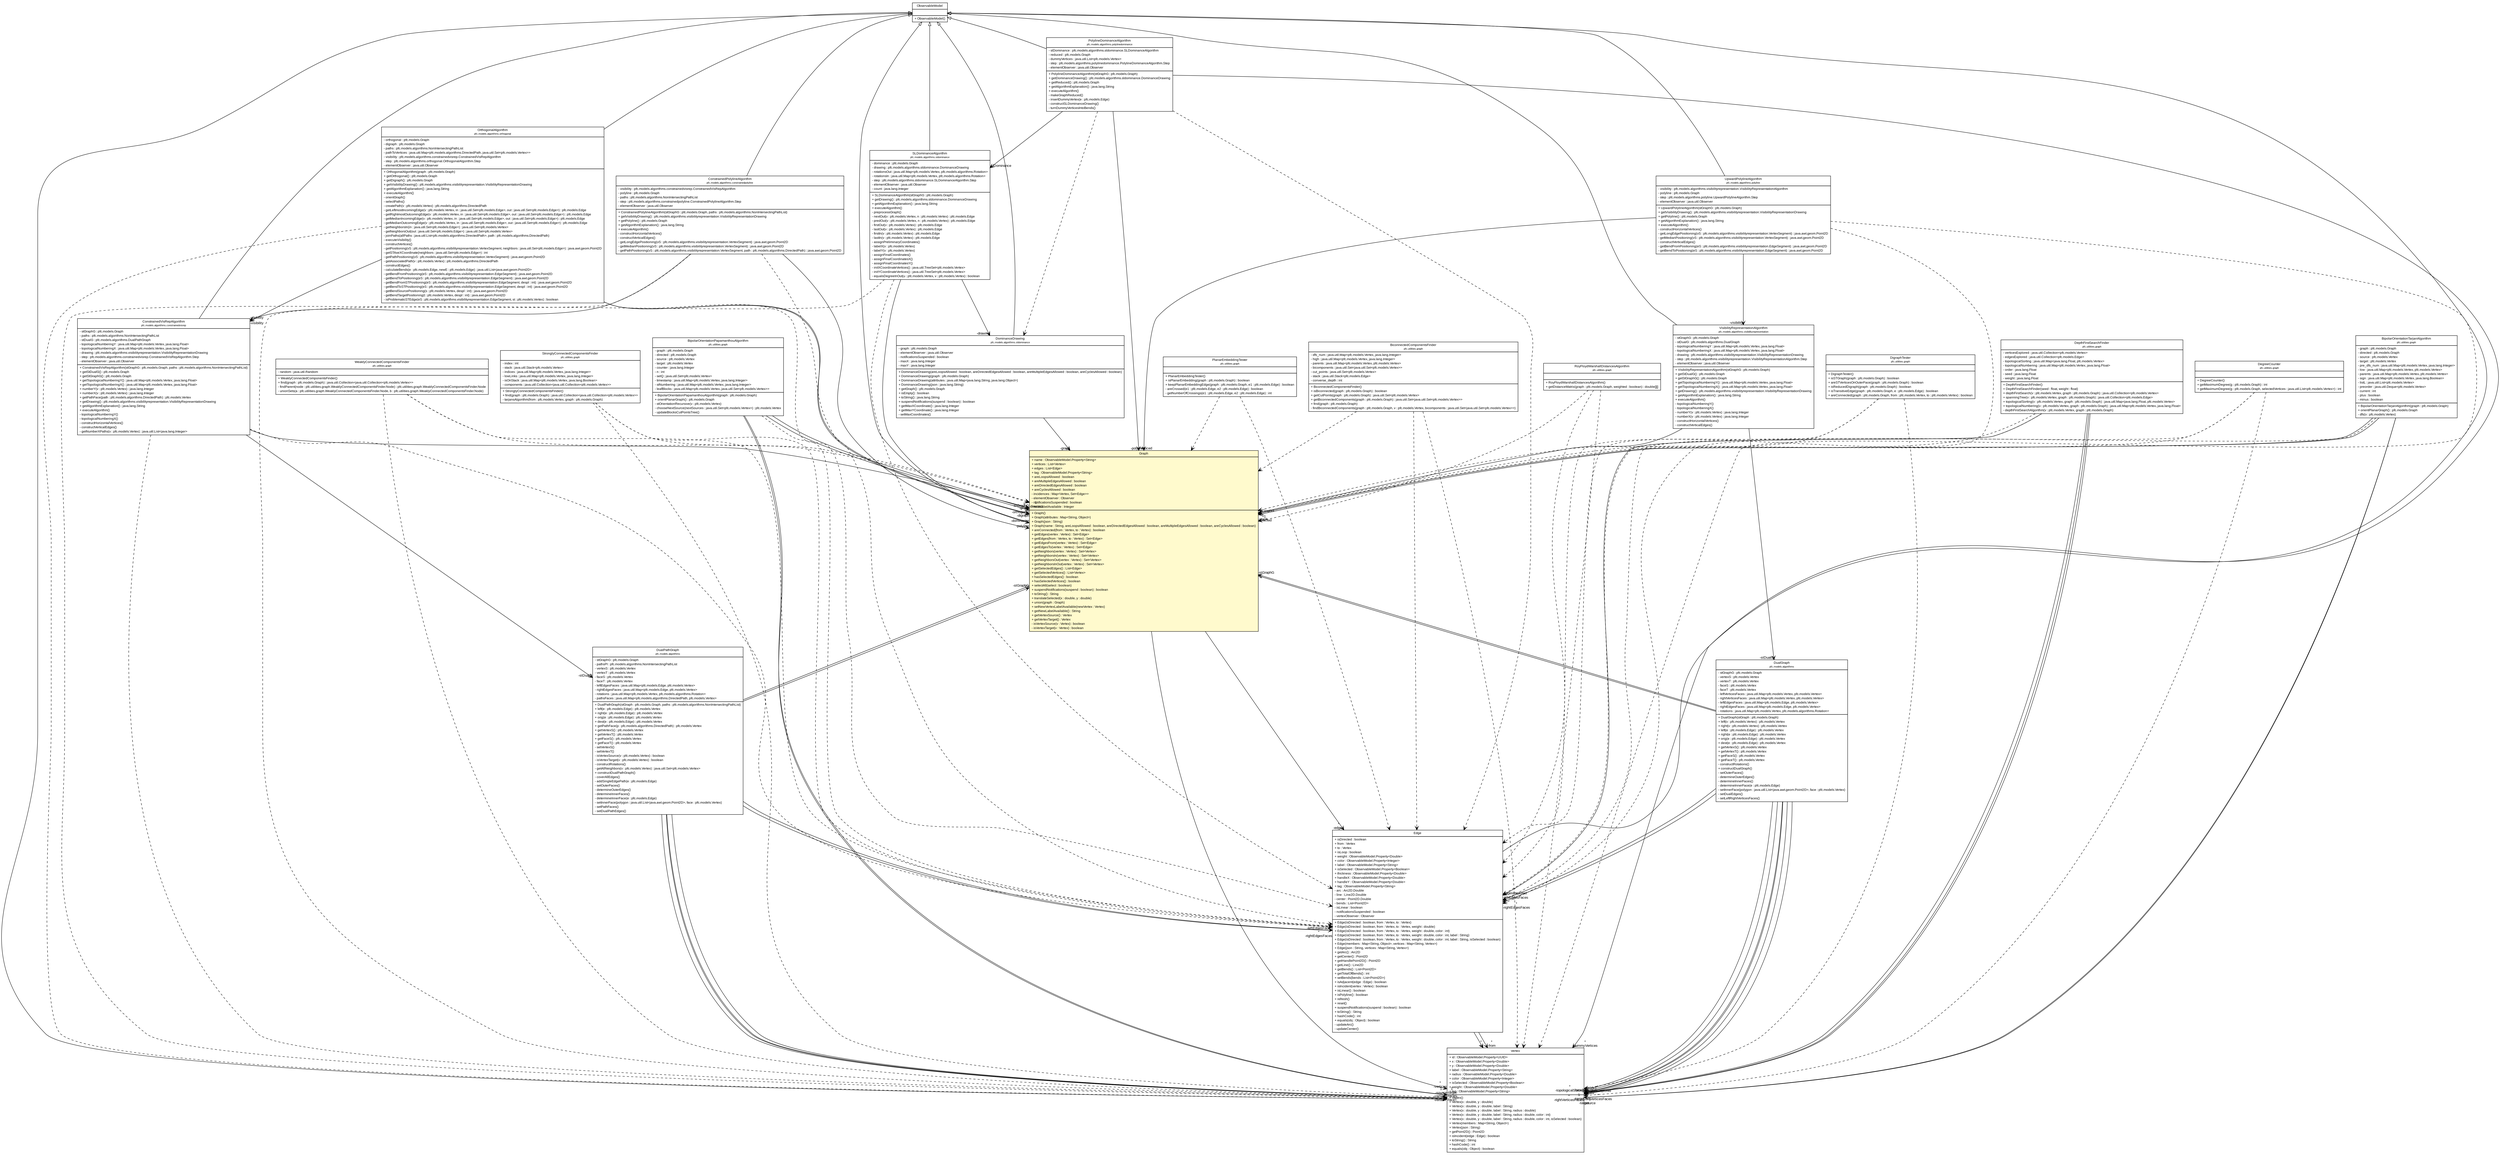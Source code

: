 #!/usr/local/bin/dot
#
# Class diagram 
# Generated by UMLGraph version R5_6 (http://www.umlgraph.org/)
#

digraph G {
	edge [fontname="arial",fontsize=10,labelfontname="arial",labelfontsize=10];
	node [fontname="arial",fontsize=10,shape=plaintext];
	nodesep=0.25;
	ranksep=0.5;
	// pfc.models.Vertex
	c8127 [label=<<table title="pfc.models.Vertex" border="0" cellborder="1" cellspacing="0" cellpadding="2" port="p" href="./Vertex.html">
		<tr><td><table border="0" cellspacing="0" cellpadding="1">
<tr><td align="center" balign="center"> Vertex </td></tr>
		</table></td></tr>
		<tr><td><table border="0" cellspacing="0" cellpadding="1">
<tr><td align="left" balign="left"> + id : ObservableModel.Property&lt;UUID&gt; </td></tr>
<tr><td align="left" balign="left"> + x : ObservableModel.Property&lt;Double&gt; </td></tr>
<tr><td align="left" balign="left"> + y : ObservableModel.Property&lt;Double&gt; </td></tr>
<tr><td align="left" balign="left"> + label : ObservableModel.Property&lt;String&gt; </td></tr>
<tr><td align="left" balign="left"> + radius : ObservableModel.Property&lt;Double&gt; </td></tr>
<tr><td align="left" balign="left"> + color : ObservableModel.Property&lt;Integer&gt; </td></tr>
<tr><td align="left" balign="left"> + isSelected : ObservableModel.Property&lt;Boolean&gt; </td></tr>
<tr><td align="left" balign="left"> + weight : ObservableModel.Property&lt;Double&gt; </td></tr>
<tr><td align="left" balign="left"> + tag : ObservableModel.Property&lt;String&gt; </td></tr>
		</table></td></tr>
		<tr><td><table border="0" cellspacing="0" cellpadding="1">
<tr><td align="left" balign="left"> + Vertex() </td></tr>
<tr><td align="left" balign="left"> + Vertex(x : double, y : double) </td></tr>
<tr><td align="left" balign="left"> + Vertex(x : double, y : double, label : String) </td></tr>
<tr><td align="left" balign="left"> + Vertex(x : double, y : double, label : String, radius : double) </td></tr>
<tr><td align="left" balign="left"> + Vertex(x : double, y : double, label : String, radius : double, color : int) </td></tr>
<tr><td align="left" balign="left"> + Vertex(x : double, y : double, label : String, radius : double, color : int, isSelected : boolean) </td></tr>
<tr><td align="left" balign="left"> + Vertex(members : Map&lt;String, Object&gt;) </td></tr>
<tr><td align="left" balign="left"> + Vertex(json : String) </td></tr>
<tr><td align="left" balign="left"> + getPoint2D() : Point2D </td></tr>
<tr><td align="left" balign="left"> + isIncident(edge : Edge) : boolean </td></tr>
<tr><td align="left" balign="left"> + toString() : String </td></tr>
<tr><td align="left" balign="left"> + hashCode() : int </td></tr>
<tr><td align="left" balign="left"> + equals(obj : Object) : boolean </td></tr>
		</table></td></tr>
		</table>>, URL="./Vertex.html", fontname="arial", fontcolor="black", fontsize=9.0];
	// pfc.models.ObservableModel
	c8128 [label=<<table title="pfc.models.ObservableModel" border="0" cellborder="1" cellspacing="0" cellpadding="2" port="p" href="./ObservableModel.html">
		<tr><td><table border="0" cellspacing="0" cellpadding="1">
<tr><td align="center" balign="center"> ObservableModel </td></tr>
		</table></td></tr>
		<tr><td><table border="0" cellspacing="0" cellpadding="1">
<tr><td align="left" balign="left">  </td></tr>
		</table></td></tr>
		<tr><td><table border="0" cellspacing="0" cellpadding="1">
<tr><td align="left" balign="left"> + ObservableModel() </td></tr>
		</table></td></tr>
		</table>>, URL="./ObservableModel.html", fontname="arial", fontcolor="black", fontsize=9.0];
	// pfc.models.Graph
	c8131 [label=<<table title="pfc.models.Graph" border="0" cellborder="1" cellspacing="0" cellpadding="2" port="p" bgcolor="lemonChiffon" href="./Graph.html">
		<tr><td><table border="0" cellspacing="0" cellpadding="1">
<tr><td align="center" balign="center"> Graph </td></tr>
		</table></td></tr>
		<tr><td><table border="0" cellspacing="0" cellpadding="1">
<tr><td align="left" balign="left"> + name : ObservableModel.Property&lt;String&gt; </td></tr>
<tr><td align="left" balign="left"> + vertices : List&lt;Vertex&gt; </td></tr>
<tr><td align="left" balign="left"> + edges : List&lt;Edge&gt; </td></tr>
<tr><td align="left" balign="left"> + tag : ObservableModel.Property&lt;String&gt; </td></tr>
<tr><td align="left" balign="left"> + areLoopsAllowed : boolean </td></tr>
<tr><td align="left" balign="left"> + areMultipleEdgesAllowed : boolean </td></tr>
<tr><td align="left" balign="left"> + areDirectedEdgesAllowed : boolean </td></tr>
<tr><td align="left" balign="left"> + areCyclesAllowed : boolean </td></tr>
<tr><td align="left" balign="left"> - incidences : Map&lt;Vertex, Set&lt;Edge&gt;&gt; </td></tr>
<tr><td align="left" balign="left"> - elementObserver : Observer </td></tr>
<tr><td align="left" balign="left"> - notificationsSuspended : boolean </td></tr>
<tr><td align="left" balign="left"> - newLabelAvailable : Integer </td></tr>
		</table></td></tr>
		<tr><td><table border="0" cellspacing="0" cellpadding="1">
<tr><td align="left" balign="left"> + Graph() </td></tr>
<tr><td align="left" balign="left"> + Graph(attributes : Map&lt;String, Object&gt;) </td></tr>
<tr><td align="left" balign="left"> + Graph(json : String) </td></tr>
<tr><td align="left" balign="left"> + Graph(name : String, areLoopsAllowed : boolean, areDirectedEdgesAllowed : boolean, areMultipleEdgesAllowed : boolean, areCyclesAllowed : boolean) </td></tr>
<tr><td align="left" balign="left"> + areConnected(from : Vertex, to : Vertex) : boolean </td></tr>
<tr><td align="left" balign="left"> + getEdges(vertex : Vertex) : Set&lt;Edge&gt; </td></tr>
<tr><td align="left" balign="left"> + getEdges(from : Vertex, to : Vertex) : Set&lt;Edge&gt; </td></tr>
<tr><td align="left" balign="left"> + getEdgesFrom(vertex : Vertex) : Set&lt;Edge&gt; </td></tr>
<tr><td align="left" balign="left"> + getEdgesTo(vertex : Vertex) : Set&lt;Edge&gt; </td></tr>
<tr><td align="left" balign="left"> + getNeighbors(vertex : Vertex) : Set&lt;Vertex&gt; </td></tr>
<tr><td align="left" balign="left"> + getNeighborsIn(vertex : Vertex) : Set&lt;Vertex&gt; </td></tr>
<tr><td align="left" balign="left"> + getNeighborsOut(vertex : Vertex) : Set&lt;Vertex&gt; </td></tr>
<tr><td align="left" balign="left"> + getNeighborsInOut(vertex : Vertex) : Set&lt;Vertex&gt; </td></tr>
<tr><td align="left" balign="left"> + getSelectedEdges() : List&lt;Edge&gt; </td></tr>
<tr><td align="left" balign="left"> + getSelectedVertices() : List&lt;Vertex&gt; </td></tr>
<tr><td align="left" balign="left"> + hasSelectedEdges() : boolean </td></tr>
<tr><td align="left" balign="left"> + hasSelectedVertices() : boolean </td></tr>
<tr><td align="left" balign="left"> + selectAll(select : boolean) </td></tr>
<tr><td align="left" balign="left"> + suspendNotifications(suspend : boolean) : boolean </td></tr>
<tr><td align="left" balign="left"> + toString() : String </td></tr>
<tr><td align="left" balign="left"> + translateSelected(x : double, y : double) </td></tr>
<tr><td align="left" balign="left"> + union(graph : Graph) </td></tr>
<tr><td align="left" balign="left"> + setNewVertexLabelAvailable(newVertex : Vertex) </td></tr>
<tr><td align="left" balign="left"> + getNewLabelAvailable() : String </td></tr>
<tr><td align="left" balign="left"> + getVertexSource() : Vertex </td></tr>
<tr><td align="left" balign="left"> + getVertexTarget() : Vertex </td></tr>
<tr><td align="left" balign="left"> - isVertexSource(v : Vertex) : boolean </td></tr>
<tr><td align="left" balign="left"> - isVertexTarget(v : Vertex) : boolean </td></tr>
		</table></td></tr>
		</table>>, URL="./Graph.html", fontname="arial", fontcolor="black", fontsize=9.0];
	// pfc.models.Edge
	c8132 [label=<<table title="pfc.models.Edge" border="0" cellborder="1" cellspacing="0" cellpadding="2" port="p" href="./Edge.html">
		<tr><td><table border="0" cellspacing="0" cellpadding="1">
<tr><td align="center" balign="center"> Edge </td></tr>
		</table></td></tr>
		<tr><td><table border="0" cellspacing="0" cellpadding="1">
<tr><td align="left" balign="left"> + isDirected : boolean </td></tr>
<tr><td align="left" balign="left"> + from : Vertex </td></tr>
<tr><td align="left" balign="left"> + to : Vertex </td></tr>
<tr><td align="left" balign="left"> + isLoop : boolean </td></tr>
<tr><td align="left" balign="left"> + weight : ObservableModel.Property&lt;Double&gt; </td></tr>
<tr><td align="left" balign="left"> + color : ObservableModel.Property&lt;Integer&gt; </td></tr>
<tr><td align="left" balign="left"> + label : ObservableModel.Property&lt;String&gt; </td></tr>
<tr><td align="left" balign="left"> + isSelected : ObservableModel.Property&lt;Boolean&gt; </td></tr>
<tr><td align="left" balign="left"> + thickness : ObservableModel.Property&lt;Double&gt; </td></tr>
<tr><td align="left" balign="left"> + handleX : ObservableModel.Property&lt;Double&gt; </td></tr>
<tr><td align="left" balign="left"> + handleY : ObservableModel.Property&lt;Double&gt; </td></tr>
<tr><td align="left" balign="left"> + tag : ObservableModel.Property&lt;String&gt; </td></tr>
<tr><td align="left" balign="left"> - arc : Arc2D.Double </td></tr>
<tr><td align="left" balign="left"> - line : Line2D.Double </td></tr>
<tr><td align="left" balign="left"> - center : Point2D.Double </td></tr>
<tr><td align="left" balign="left"> - bends : List&lt;Point2D&gt; </td></tr>
<tr><td align="left" balign="left"> - isLinear : boolean </td></tr>
<tr><td align="left" balign="left"> - notificationsSuspended : boolean </td></tr>
<tr><td align="left" balign="left"> - vertexObserver : Observer </td></tr>
		</table></td></tr>
		<tr><td><table border="0" cellspacing="0" cellpadding="1">
<tr><td align="left" balign="left"> + Edge(isDirected : boolean, from : Vertex, to : Vertex) </td></tr>
<tr><td align="left" balign="left"> + Edge(isDirected : boolean, from : Vertex, to : Vertex, weight : double) </td></tr>
<tr><td align="left" balign="left"> + Edge(isDirected : boolean, from : Vertex, to : Vertex, weight : double, color : int) </td></tr>
<tr><td align="left" balign="left"> + Edge(isDirected : boolean, from : Vertex, to : Vertex, weight : double, color : int, label : String) </td></tr>
<tr><td align="left" balign="left"> + Edge(isDirected : boolean, from : Vertex, to : Vertex, weight : double, color : int, label : String, isSelected : boolean) </td></tr>
<tr><td align="left" balign="left"> + Edge(members : Map&lt;String, Object&gt;, vertices : Map&lt;String, Vertex&gt;) </td></tr>
<tr><td align="left" balign="left"> + Edge(json : String, vertices : Map&lt;String, Vertex&gt;) </td></tr>
<tr><td align="left" balign="left"> + getArc() : Arc2D </td></tr>
<tr><td align="left" balign="left"> + getCenter() : Point2D </td></tr>
<tr><td align="left" balign="left"> + getHandlePoint2D() : Point2D </td></tr>
<tr><td align="left" balign="left"> + getLine() : Line2D </td></tr>
<tr><td align="left" balign="left"> + getBends() : List&lt;Point2D&gt; </td></tr>
<tr><td align="left" balign="left"> + getTotalOfBends() : int </td></tr>
<tr><td align="left" balign="left"> + setBends(bends : List&lt;Point2D&gt;) </td></tr>
<tr><td align="left" balign="left"> + isAdjacent(edge : Edge) : boolean </td></tr>
<tr><td align="left" balign="left"> + isIncident(vertex : Vertex) : boolean </td></tr>
<tr><td align="left" balign="left"> + isLinear() : boolean </td></tr>
<tr><td align="left" balign="left"> + isPolyline() : boolean </td></tr>
<tr><td align="left" balign="left"> + refresh() </td></tr>
<tr><td align="left" balign="left"> + reset() </td></tr>
<tr><td align="left" balign="left"> + suspendNotifications(suspend : boolean) : boolean </td></tr>
<tr><td align="left" balign="left"> + toString() : String </td></tr>
<tr><td align="left" balign="left"> + hashCode() : int </td></tr>
<tr><td align="left" balign="left"> + equals(obj : Object) : boolean </td></tr>
<tr><td align="left" balign="left"> - updateArc() </td></tr>
<tr><td align="left" balign="left"> - updateCenter() </td></tr>
		</table></td></tr>
		</table>>, URL="./Edge.html", fontname="arial", fontcolor="black", fontsize=9.0];
	// pfc.models.algorithms.DualPathGraph
	c8136 [label=<<table title="pfc.models.algorithms.DualPathGraph" border="0" cellborder="1" cellspacing="0" cellpadding="2" port="p" href="./algorithms/DualPathGraph.html">
		<tr><td><table border="0" cellspacing="0" cellpadding="1">
<tr><td align="center" balign="center"> DualPathGraph </td></tr>
<tr><td align="center" balign="center"><font point-size="7.0"> pfc.models.algorithms </font></td></tr>
		</table></td></tr>
		<tr><td><table border="0" cellspacing="0" cellpadding="1">
<tr><td align="left" balign="left"> - stGraphG : pfc.models.Graph </td></tr>
<tr><td align="left" balign="left"> - pathsPI : pfc.models.algorithms.NonIntersectingPathList </td></tr>
<tr><td align="left" balign="left"> - vertexS : pfc.models.Vertex </td></tr>
<tr><td align="left" balign="left"> - vertexT : pfc.models.Vertex </td></tr>
<tr><td align="left" balign="left"> - faceS : pfc.models.Vertex </td></tr>
<tr><td align="left" balign="left"> - faceT : pfc.models.Vertex </td></tr>
<tr><td align="left" balign="left"> - leftEdgesFaces : java.util.Map&lt;pfc.models.Edge, pfc.models.Vertex&gt; </td></tr>
<tr><td align="left" balign="left"> - rightEdgesFaces : java.util.Map&lt;pfc.models.Edge, pfc.models.Vertex&gt; </td></tr>
<tr><td align="left" balign="left"> - rotations : java.util.Map&lt;pfc.models.Vertex, pfc.models.algorithms.Rotation&gt; </td></tr>
<tr><td align="left" balign="left"> - pathsFaces : java.util.Map&lt;pfc.models.algorithms.DirectedPath, pfc.models.Vertex&gt; </td></tr>
		</table></td></tr>
		<tr><td><table border="0" cellspacing="0" cellpadding="1">
<tr><td align="left" balign="left"> + DualPathGraph(stGraph : pfc.models.Graph, paths : pfc.models.algorithms.NonIntersectingPathList) </td></tr>
<tr><td align="left" balign="left"> + left(e : pfc.models.Edge) : pfc.models.Vertex </td></tr>
<tr><td align="left" balign="left"> + right(e : pfc.models.Edge) : pfc.models.Vertex </td></tr>
<tr><td align="left" balign="left"> + orig(e : pfc.models.Edge) : pfc.models.Vertex </td></tr>
<tr><td align="left" balign="left"> + dest(e : pfc.models.Edge) : pfc.models.Vertex </td></tr>
<tr><td align="left" balign="left"> + getPathFace(p : pfc.models.algorithms.DirectedPath) : pfc.models.Vertex </td></tr>
<tr><td align="left" balign="left"> + getVertexS() : pfc.models.Vertex </td></tr>
<tr><td align="left" balign="left"> + getVertexT() : pfc.models.Vertex </td></tr>
<tr><td align="left" balign="left"> + getFaceS() : pfc.models.Vertex </td></tr>
<tr><td align="left" balign="left"> + getFaceT() : pfc.models.Vertex </td></tr>
<tr><td align="left" balign="left"> - setVertexS() </td></tr>
<tr><td align="left" balign="left"> - setVertexT() </td></tr>
<tr><td align="left" balign="left"> - isVertexSource(v : pfc.models.Vertex) : boolean </td></tr>
<tr><td align="left" balign="left"> - isVertexTarget(v : pfc.models.Vertex) : boolean </td></tr>
<tr><td align="left" balign="left"> - constructRotations() </td></tr>
<tr><td align="left" balign="left"> - getAllNeighbors(v : pfc.models.Vertex) : java.util.Set&lt;pfc.models.Vertex&gt; </td></tr>
<tr><td align="left" balign="left"> + constructDualPathGraph() </td></tr>
<tr><td align="left" balign="left"> - coverAllEdges() </td></tr>
<tr><td align="left" balign="left"> - addSingleEdgePath(e : pfc.models.Edge) </td></tr>
<tr><td align="left" balign="left"> - setOuterFaces() </td></tr>
<tr><td align="left" balign="left"> - determineOuterEdges() </td></tr>
<tr><td align="left" balign="left"> - determineInnerFaces() </td></tr>
<tr><td align="left" balign="left"> - determineInnerFace(e : pfc.models.Edge) </td></tr>
<tr><td align="left" balign="left"> - setInnerFace(polygon : java.util.List&lt;java.awt.geom.Point2D&gt;, face : pfc.models.Vertex) </td></tr>
<tr><td align="left" balign="left"> - setPathFaces() </td></tr>
<tr><td align="left" balign="left"> - setDualPathEdges() </td></tr>
		</table></td></tr>
		</table>>, URL="./algorithms/DualPathGraph.html", fontname="arial", fontcolor="black", fontsize=9.0];
	// pfc.models.algorithms.DualGraph
	c8137 [label=<<table title="pfc.models.algorithms.DualGraph" border="0" cellborder="1" cellspacing="0" cellpadding="2" port="p" href="./algorithms/DualGraph.html">
		<tr><td><table border="0" cellspacing="0" cellpadding="1">
<tr><td align="center" balign="center"> DualGraph </td></tr>
<tr><td align="center" balign="center"><font point-size="7.0"> pfc.models.algorithms </font></td></tr>
		</table></td></tr>
		<tr><td><table border="0" cellspacing="0" cellpadding="1">
<tr><td align="left" balign="left"> - stGraphG : pfc.models.Graph </td></tr>
<tr><td align="left" balign="left"> - vertexS : pfc.models.Vertex </td></tr>
<tr><td align="left" balign="left"> - vertexT : pfc.models.Vertex </td></tr>
<tr><td align="left" balign="left"> - faceS : pfc.models.Vertex </td></tr>
<tr><td align="left" balign="left"> - faceT : pfc.models.Vertex </td></tr>
<tr><td align="left" balign="left"> - leftVerticesFaces : java.util.Map&lt;pfc.models.Vertex, pfc.models.Vertex&gt; </td></tr>
<tr><td align="left" balign="left"> - rightVerticesFaces : java.util.Map&lt;pfc.models.Vertex, pfc.models.Vertex&gt; </td></tr>
<tr><td align="left" balign="left"> - leftEdgesFaces : java.util.Map&lt;pfc.models.Edge, pfc.models.Vertex&gt; </td></tr>
<tr><td align="left" balign="left"> - rightEdgesFaces : java.util.Map&lt;pfc.models.Edge, pfc.models.Vertex&gt; </td></tr>
<tr><td align="left" balign="left"> - rotations : java.util.Map&lt;pfc.models.Vertex, pfc.models.algorithms.Rotation&gt; </td></tr>
		</table></td></tr>
		<tr><td><table border="0" cellspacing="0" cellpadding="1">
<tr><td align="left" balign="left"> + DualGraph(stGraph : pfc.models.Graph) </td></tr>
<tr><td align="left" balign="left"> + left(v : pfc.models.Vertex) : pfc.models.Vertex </td></tr>
<tr><td align="left" balign="left"> + right(v : pfc.models.Vertex) : pfc.models.Vertex </td></tr>
<tr><td align="left" balign="left"> + left(e : pfc.models.Edge) : pfc.models.Vertex </td></tr>
<tr><td align="left" balign="left"> + right(e : pfc.models.Edge) : pfc.models.Vertex </td></tr>
<tr><td align="left" balign="left"> + orig(e : pfc.models.Edge) : pfc.models.Vertex </td></tr>
<tr><td align="left" balign="left"> + dest(e : pfc.models.Edge) : pfc.models.Vertex </td></tr>
<tr><td align="left" balign="left"> + getVertexS() : pfc.models.Vertex </td></tr>
<tr><td align="left" balign="left"> + getVertexT() : pfc.models.Vertex </td></tr>
<tr><td align="left" balign="left"> + getFaceS() : pfc.models.Vertex </td></tr>
<tr><td align="left" balign="left"> + getFaceT() : pfc.models.Vertex </td></tr>
<tr><td align="left" balign="left"> - constructRotations() </td></tr>
<tr><td align="left" balign="left"> + constructDualGraph() </td></tr>
<tr><td align="left" balign="left"> - setOuterFaces() </td></tr>
<tr><td align="left" balign="left"> - determineOuterEdges() </td></tr>
<tr><td align="left" balign="left"> - determineInnerFaces() </td></tr>
<tr><td align="left" balign="left"> - determineInnerFace(e : pfc.models.Edge) </td></tr>
<tr><td align="left" balign="left"> - setInnerFace(polygon : java.util.List&lt;java.awt.geom.Point2D&gt;, face : pfc.models.Vertex) </td></tr>
<tr><td align="left" balign="left"> - setDualEdges() </td></tr>
<tr><td align="left" balign="left"> - setLeftRightVerticesFaces() </td></tr>
		</table></td></tr>
		</table>>, URL="./algorithms/DualGraph.html", fontname="arial", fontcolor="black", fontsize=9.0];
	// pfc.models.algorithms.constrainedpolyline.ConstrainedPolylineAlgorithm
	c8139 [label=<<table title="pfc.models.algorithms.constrainedpolyline.ConstrainedPolylineAlgorithm" border="0" cellborder="1" cellspacing="0" cellpadding="2" port="p" href="./algorithms/constrainedpolyline/ConstrainedPolylineAlgorithm.html">
		<tr><td><table border="0" cellspacing="0" cellpadding="1">
<tr><td align="center" balign="center"> ConstrainedPolylineAlgorithm </td></tr>
<tr><td align="center" balign="center"><font point-size="7.0"> pfc.models.algorithms.constrainedpolyline </font></td></tr>
		</table></td></tr>
		<tr><td><table border="0" cellspacing="0" cellpadding="1">
<tr><td align="left" balign="left"> - visibility : pfc.models.algorithms.constrainedvisrep.ConstrainedVisRepAlgorithm </td></tr>
<tr><td align="left" balign="left"> - polyline : pfc.models.Graph </td></tr>
<tr><td align="left" balign="left"> - paths : pfc.models.algorithms.NonIntersectingPathList </td></tr>
<tr><td align="left" balign="left"> - step : pfc.models.algorithms.constrainedpolyline.ConstrainedPolylineAlgorithm.Step </td></tr>
<tr><td align="left" balign="left"> - elementObserver : java.util.Observer </td></tr>
		</table></td></tr>
		<tr><td><table border="0" cellspacing="0" cellpadding="1">
<tr><td align="left" balign="left"> + ConstrainedPolylineAlgorithm(stGraphG : pfc.models.Graph, paths : pfc.models.algorithms.NonIntersectingPathList) </td></tr>
<tr><td align="left" balign="left"> + getVisibilityDrawing() : pfc.models.algorithms.visibilityrepresentation.VisibilityRepresentationDrawing </td></tr>
<tr><td align="left" balign="left"> + getPolyline() : pfc.models.Graph </td></tr>
<tr><td align="left" balign="left"> + getAlgorithmExplanation() : java.lang.String </td></tr>
<tr><td align="left" balign="left"> + executeAlgorithm() </td></tr>
<tr><td align="left" balign="left"> - constructHorizontalVertices() </td></tr>
<tr><td align="left" balign="left"> - constructVerticalEdges() </td></tr>
<tr><td align="left" balign="left"> - getLongEdgePositioning(vS : pfc.models.algorithms.visibilityrepresentation.VertexSegment) : java.awt.geom.Point2D </td></tr>
<tr><td align="left" balign="left"> - getMedianPositioning(vS : pfc.models.algorithms.visibilityrepresentation.VertexSegment) : java.awt.geom.Point2D </td></tr>
<tr><td align="left" balign="left"> - getPathPositioning(vS : pfc.models.algorithms.visibilityrepresentation.VertexSegment, path : pfc.models.algorithms.DirectedPath) : java.awt.geom.Point2D </td></tr>
		</table></td></tr>
		</table>>, URL="./algorithms/constrainedpolyline/ConstrainedPolylineAlgorithm.html", fontname="arial", fontcolor="black", fontsize=9.0];
	// pfc.models.algorithms.constrainedvisrep.ConstrainedVisRepAlgorithm
	c8141 [label=<<table title="pfc.models.algorithms.constrainedvisrep.ConstrainedVisRepAlgorithm" border="0" cellborder="1" cellspacing="0" cellpadding="2" port="p" href="./algorithms/constrainedvisrep/ConstrainedVisRepAlgorithm.html">
		<tr><td><table border="0" cellspacing="0" cellpadding="1">
<tr><td align="center" balign="center"> ConstrainedVisRepAlgorithm </td></tr>
<tr><td align="center" balign="center"><font point-size="7.0"> pfc.models.algorithms.constrainedvisrep </font></td></tr>
		</table></td></tr>
		<tr><td><table border="0" cellspacing="0" cellpadding="1">
<tr><td align="left" balign="left"> - stGraphG : pfc.models.Graph </td></tr>
<tr><td align="left" balign="left"> - paths : pfc.models.algorithms.NonIntersectingPathList </td></tr>
<tr><td align="left" balign="left"> - stDualG : pfc.models.algorithms.DualPathGraph </td></tr>
<tr><td align="left" balign="left"> - topologicalNumberingY : java.util.Map&lt;pfc.models.Vertex, java.lang.Float&gt; </td></tr>
<tr><td align="left" balign="left"> - topologicalNumberingX : java.util.Map&lt;pfc.models.Vertex, java.lang.Float&gt; </td></tr>
<tr><td align="left" balign="left"> - drawing : pfc.models.algorithms.visibilityrepresentation.VisibilityRepresentationDrawing </td></tr>
<tr><td align="left" balign="left"> - step : pfc.models.algorithms.constrainedvisrep.ConstrainedVisRepAlgorithm.Step </td></tr>
<tr><td align="left" balign="left"> - elementObserver : java.util.Observer </td></tr>
		</table></td></tr>
		<tr><td><table border="0" cellspacing="0" cellpadding="1">
<tr><td align="left" balign="left"> + ConstrainedVisRepAlgorithm(stGraphG : pfc.models.Graph, paths : pfc.models.algorithms.NonIntersectingPathList) </td></tr>
<tr><td align="left" balign="left"> + getStDualG() : pfc.models.Graph </td></tr>
<tr><td align="left" balign="left"> + getStGraphG() : pfc.models.Graph </td></tr>
<tr><td align="left" balign="left"> + getTopologicalNumberingY() : java.util.Map&lt;pfc.models.Vertex, java.lang.Float&gt; </td></tr>
<tr><td align="left" balign="left"> + getTopologicalNumberingX() : java.util.Map&lt;pfc.models.Vertex, java.lang.Float&gt; </td></tr>
<tr><td align="left" balign="left"> + numberY(v : pfc.models.Vertex) : java.lang.Integer </td></tr>
<tr><td align="left" balign="left"> + numberX(v : pfc.models.Vertex) : java.lang.Integer </td></tr>
<tr><td align="left" balign="left"> + getPathFace(path : pfc.models.algorithms.DirectedPath) : pfc.models.Vertex </td></tr>
<tr><td align="left" balign="left"> + getDrawing() : pfc.models.algorithms.visibilityrepresentation.VisibilityRepresentationDrawing </td></tr>
<tr><td align="left" balign="left"> + getAlgorithmExplanation() : java.lang.String </td></tr>
<tr><td align="left" balign="left"> + executeAlgorithm() </td></tr>
<tr><td align="left" balign="left"> - topologicalNumberingY() </td></tr>
<tr><td align="left" balign="left"> - topologicalNumberingX() </td></tr>
<tr><td align="left" balign="left"> - constructHorizontalVertices() </td></tr>
<tr><td align="left" balign="left"> - constructVerticalEdges() </td></tr>
<tr><td align="left" balign="left"> - getNumberXPaths(v : pfc.models.Vertex) : java.util.List&lt;java.lang.Integer&gt; </td></tr>
		</table></td></tr>
		</table>>, URL="./algorithms/constrainedvisrep/ConstrainedVisRepAlgorithm.html", fontname="arial", fontcolor="black", fontsize=9.0];
	// pfc.models.algorithms.orthogonal.OrthogonalAlgorithm
	c8144 [label=<<table title="pfc.models.algorithms.orthogonal.OrthogonalAlgorithm" border="0" cellborder="1" cellspacing="0" cellpadding="2" port="p" href="./algorithms/orthogonal/OrthogonalAlgorithm.html">
		<tr><td><table border="0" cellspacing="0" cellpadding="1">
<tr><td align="center" balign="center"> OrthogonalAlgorithm </td></tr>
<tr><td align="center" balign="center"><font point-size="7.0"> pfc.models.algorithms.orthogonal </font></td></tr>
		</table></td></tr>
		<tr><td><table border="0" cellspacing="0" cellpadding="1">
<tr><td align="left" balign="left"> - orthogonal : pfc.models.Graph </td></tr>
<tr><td align="left" balign="left"> - digraph : pfc.models.Graph </td></tr>
<tr><td align="left" balign="left"> - paths : pfc.models.algorithms.NonIntersectingPathList </td></tr>
<tr><td align="left" balign="left"> - pathToVertices : java.util.Map&lt;pfc.models.algorithms.DirectedPath, java.util.Set&lt;pfc.models.Vertex&gt;&gt; </td></tr>
<tr><td align="left" balign="left"> - visibility : pfc.models.algorithms.constrainedvisrep.ConstrainedVisRepAlgorithm </td></tr>
<tr><td align="left" balign="left"> - step : pfc.models.algorithms.orthogonal.OrthogonalAlgorithm.Step </td></tr>
<tr><td align="left" balign="left"> - elementObserver : java.util.Observer </td></tr>
		</table></td></tr>
		<tr><td><table border="0" cellspacing="0" cellpadding="1">
<tr><td align="left" balign="left"> + OrthogonalAlgorithm(graph : pfc.models.Graph) </td></tr>
<tr><td align="left" balign="left"> + getOrthogonal() : pfc.models.Graph </td></tr>
<tr><td align="left" balign="left"> + getDigraph() : pfc.models.Graph </td></tr>
<tr><td align="left" balign="left"> + getVisibilityDrawing() : pfc.models.algorithms.visibilityrepresentation.VisibilityRepresentationDrawing </td></tr>
<tr><td align="left" balign="left"> + getAlgorithmExplanation() : java.lang.String </td></tr>
<tr><td align="left" balign="left"> + executeAlgorithm() </td></tr>
<tr><td align="left" balign="left"> - orientGraph() </td></tr>
<tr><td align="left" balign="left"> - selectPaths() </td></tr>
<tr><td align="left" balign="left"> - createPath(v : pfc.models.Vertex) : pfc.models.algorithms.DirectedPath </td></tr>
<tr><td align="left" balign="left"> - getLeftmostIncomingEdge(v : pfc.models.Vertex, in : java.util.Set&lt;pfc.models.Edge&gt;, out : java.util.Set&lt;pfc.models.Edge&gt;) : pfc.models.Edge </td></tr>
<tr><td align="left" balign="left"> - getRightmostOutcomingEdge(v : pfc.models.Vertex, in : java.util.Set&lt;pfc.models.Edge&gt;, out : java.util.Set&lt;pfc.models.Edge&gt;) : pfc.models.Edge </td></tr>
<tr><td align="left" balign="left"> - getMedianIncomingEdge(v : pfc.models.Vertex, in : java.util.Set&lt;pfc.models.Edge&gt;, out : java.util.Set&lt;pfc.models.Edge&gt;) : pfc.models.Edge </td></tr>
<tr><td align="left" balign="left"> - getMedianOutcomingEdge(v : pfc.models.Vertex, in : java.util.Set&lt;pfc.models.Edge&gt;, out : java.util.Set&lt;pfc.models.Edge&gt;) : pfc.models.Edge </td></tr>
<tr><td align="left" balign="left"> - getNeighborsIn(in : java.util.Set&lt;pfc.models.Edge&gt;) : java.util.Set&lt;pfc.models.Vertex&gt; </td></tr>
<tr><td align="left" balign="left"> - getNeighborsOut(out : java.util.Set&lt;pfc.models.Edge&gt;) : java.util.Set&lt;pfc.models.Vertex&gt; </td></tr>
<tr><td align="left" balign="left"> - joinPaths(allPaths : java.util.List&lt;pfc.models.algorithms.DirectedPath&gt;, path : pfc.models.algorithms.DirectedPath) </td></tr>
<tr><td align="left" balign="left"> - executeVisibility() </td></tr>
<tr><td align="left" balign="left"> - constructVertices() </td></tr>
<tr><td align="left" balign="left"> - getPositioning(vS : pfc.models.algorithms.visibilityrepresentation.VertexSegment, neighbors : java.util.Set&lt;pfc.models.Edge&gt;) : java.awt.geom.Point2D </td></tr>
<tr><td align="left" balign="left"> - getSTAxeXCoordinate(neighbors : java.util.Set&lt;pfc.models.Edge&gt;) : int </td></tr>
<tr><td align="left" balign="left"> - getPathPositioning(vS : pfc.models.algorithms.visibilityrepresentation.VertexSegment) : java.awt.geom.Point2D </td></tr>
<tr><td align="left" balign="left"> - getAssociatedPath(v : pfc.models.Vertex) : pfc.models.algorithms.DirectedPath </td></tr>
<tr><td align="left" balign="left"> - constructEdges() </td></tr>
<tr><td align="left" balign="left"> - calculateBends(e : pfc.models.Edge, newE : pfc.models.Edge) : java.util.List&lt;java.awt.geom.Point2D&gt; </td></tr>
<tr><td align="left" balign="left"> - getBendFromPositioning(eS : pfc.models.algorithms.visibilityrepresentation.EdgeSegment) : java.awt.geom.Point2D </td></tr>
<tr><td align="left" balign="left"> - getBendToPositioning(eS : pfc.models.algorithms.visibilityrepresentation.EdgeSegment) : java.awt.geom.Point2D </td></tr>
<tr><td align="left" balign="left"> - getBendFromSTPositioning(eS : pfc.models.algorithms.visibilityrepresentation.EdgeSegment, despl : int) : java.awt.geom.Point2D </td></tr>
<tr><td align="left" balign="left"> - getBendToSTPositioning(eS : pfc.models.algorithms.visibilityrepresentation.EdgeSegment, despl : int) : java.awt.geom.Point2D </td></tr>
<tr><td align="left" balign="left"> - getBendSourcePositioning(s : pfc.models.Vertex, despl : int) : java.awt.geom.Point2D </td></tr>
<tr><td align="left" balign="left"> - getBendTargetPositioning(t : pfc.models.Vertex, despl : int) : java.awt.geom.Point2D </td></tr>
<tr><td align="left" balign="left"> - isProblematicSTEdge(eS : pfc.models.algorithms.visibilityrepresentation.EdgeSegment, st : pfc.models.Vertex) : boolean </td></tr>
		</table></td></tr>
		</table>>, URL="./algorithms/orthogonal/OrthogonalAlgorithm.html", fontname="arial", fontcolor="black", fontsize=9.0];
	// pfc.models.algorithms.polyline.UpwardPolylineAlgorithm
	c8147 [label=<<table title="pfc.models.algorithms.polyline.UpwardPolylineAlgorithm" border="0" cellborder="1" cellspacing="0" cellpadding="2" port="p" href="./algorithms/polyline/UpwardPolylineAlgorithm.html">
		<tr><td><table border="0" cellspacing="0" cellpadding="1">
<tr><td align="center" balign="center"> UpwardPolylineAlgorithm </td></tr>
<tr><td align="center" balign="center"><font point-size="7.0"> pfc.models.algorithms.polyline </font></td></tr>
		</table></td></tr>
		<tr><td><table border="0" cellspacing="0" cellpadding="1">
<tr><td align="left" balign="left"> - visibility : pfc.models.algorithms.visibilityrepresentation.VisibilityRepresentationAlgorithm </td></tr>
<tr><td align="left" balign="left"> - polyline : pfc.models.Graph </td></tr>
<tr><td align="left" balign="left"> - step : pfc.models.algorithms.polyline.UpwardPolylineAlgorithm.Step </td></tr>
<tr><td align="left" balign="left"> - elementObserver : java.util.Observer </td></tr>
		</table></td></tr>
		<tr><td><table border="0" cellspacing="0" cellpadding="1">
<tr><td align="left" balign="left"> + UpwardPolylineAlgorithm(stGraphG : pfc.models.Graph) </td></tr>
<tr><td align="left" balign="left"> + getVisibilityDrawing() : pfc.models.algorithms.visibilityrepresentation.VisibilityRepresentationDrawing </td></tr>
<tr><td align="left" balign="left"> + getPolyline() : pfc.models.Graph </td></tr>
<tr><td align="left" balign="left"> + getAlgorithmExplanation() : java.lang.String </td></tr>
<tr><td align="left" balign="left"> + executeAlgorithm() </td></tr>
<tr><td align="left" balign="left"> - constructHorizontalVertices() </td></tr>
<tr><td align="left" balign="left"> - getLongEdgePositioning(vS : pfc.models.algorithms.visibilityrepresentation.VertexSegment) : java.awt.geom.Point2D </td></tr>
<tr><td align="left" balign="left"> - getMedianPositioning(vS : pfc.models.algorithms.visibilityrepresentation.VertexSegment) : java.awt.geom.Point2D </td></tr>
<tr><td align="left" balign="left"> - constructVerticalEdges() </td></tr>
<tr><td align="left" balign="left"> - getBendFromPositioning(eS : pfc.models.algorithms.visibilityrepresentation.EdgeSegment) : java.awt.geom.Point2D </td></tr>
<tr><td align="left" balign="left"> - getBendToPositioning(eS : pfc.models.algorithms.visibilityrepresentation.EdgeSegment) : java.awt.geom.Point2D </td></tr>
		</table></td></tr>
		</table>>, URL="./algorithms/polyline/UpwardPolylineAlgorithm.html", fontname="arial", fontcolor="black", fontsize=9.0];
	// pfc.models.algorithms.polylinedominance.PolylineDominanceAlgorithm
	c8150 [label=<<table title="pfc.models.algorithms.polylinedominance.PolylineDominanceAlgorithm" border="0" cellborder="1" cellspacing="0" cellpadding="2" port="p" href="./algorithms/polylinedominance/PolylineDominanceAlgorithm.html">
		<tr><td><table border="0" cellspacing="0" cellpadding="1">
<tr><td align="center" balign="center"> PolylineDominanceAlgorithm </td></tr>
<tr><td align="center" balign="center"><font point-size="7.0"> pfc.models.algorithms.polylinedominance </font></td></tr>
		</table></td></tr>
		<tr><td><table border="0" cellspacing="0" cellpadding="1">
<tr><td align="left" balign="left"> - slDominance : pfc.models.algorithms.sldominance.SLDominanceAlgorithm </td></tr>
<tr><td align="left" balign="left"> - reduced : pfc.models.Graph </td></tr>
<tr><td align="left" balign="left"> - dummyVertices : java.util.List&lt;pfc.models.Vertex&gt; </td></tr>
<tr><td align="left" balign="left"> - step : pfc.models.algorithms.polylinedominance.PolylineDominanceAlgorithm.Step </td></tr>
<tr><td align="left" balign="left"> - elementObserver : java.util.Observer </td></tr>
		</table></td></tr>
		<tr><td><table border="0" cellspacing="0" cellpadding="1">
<tr><td align="left" balign="left"> + PolylineDominanceAlgorithm(stGraphG : pfc.models.Graph) </td></tr>
<tr><td align="left" balign="left"> + getDominanceDrawing() : pfc.models.algorithms.sldominance.DominanceDrawing </td></tr>
<tr><td align="left" balign="left"> + getReduced() : pfc.models.Graph </td></tr>
<tr><td align="left" balign="left"> + getAlgorithmExplanation() : java.lang.String </td></tr>
<tr><td align="left" balign="left"> + executeAlgorithm() </td></tr>
<tr><td align="left" balign="left"> - makeGraphReduced() </td></tr>
<tr><td align="left" balign="left"> - insertDummyVertex(e : pfc.models.Edge) </td></tr>
<tr><td align="left" balign="left"> - constructSLDominanceDrawing() </td></tr>
<tr><td align="left" balign="left"> - turnDummyVerticesIntoBends() </td></tr>
		</table></td></tr>
		</table>>, URL="./algorithms/polylinedominance/PolylineDominanceAlgorithm.html", fontname="arial", fontcolor="black", fontsize=9.0];
	// pfc.models.algorithms.sldominance.SLDominanceAlgorithm
	c8153 [label=<<table title="pfc.models.algorithms.sldominance.SLDominanceAlgorithm" border="0" cellborder="1" cellspacing="0" cellpadding="2" port="p" href="./algorithms/sldominance/SLDominanceAlgorithm.html">
		<tr><td><table border="0" cellspacing="0" cellpadding="1">
<tr><td align="center" balign="center"> SLDominanceAlgorithm </td></tr>
<tr><td align="center" balign="center"><font point-size="7.0"> pfc.models.algorithms.sldominance </font></td></tr>
		</table></td></tr>
		<tr><td><table border="0" cellspacing="0" cellpadding="1">
<tr><td align="left" balign="left"> - dominance : pfc.models.Graph </td></tr>
<tr><td align="left" balign="left"> - drawing : pfc.models.algorithms.sldominance.DominanceDrawing </td></tr>
<tr><td align="left" balign="left"> - rotationsOut : java.util.Map&lt;pfc.models.Vertex, pfc.models.algorithms.Rotation&gt; </td></tr>
<tr><td align="left" balign="left"> - rotationsIn : java.util.Map&lt;pfc.models.Vertex, pfc.models.algorithms.Rotation&gt; </td></tr>
<tr><td align="left" balign="left"> - step : pfc.models.algorithms.sldominance.SLDominanceAlgorithm.Step </td></tr>
<tr><td align="left" balign="left"> - elementObserver : java.util.Observer </td></tr>
<tr><td align="left" balign="left"> - count : java.lang.Integer </td></tr>
		</table></td></tr>
		<tr><td><table border="0" cellspacing="0" cellpadding="1">
<tr><td align="left" balign="left"> + SLDominanceAlgorithm(stGraphG : pfc.models.Graph) </td></tr>
<tr><td align="left" balign="left"> + getDrawing() : pfc.models.algorithms.sldominance.DominanceDrawing </td></tr>
<tr><td align="left" balign="left"> + getAlgorithmExplanation() : java.lang.String </td></tr>
<tr><td align="left" balign="left"> + executeAlgorithm() </td></tr>
<tr><td align="left" balign="left"> - preprocessGraph() </td></tr>
<tr><td align="left" balign="left"> - nextOut(v : pfc.models.Vertex, n : pfc.models.Vertex) : pfc.models.Edge </td></tr>
<tr><td align="left" balign="left"> - predOut(v : pfc.models.Vertex, n : pfc.models.Vertex) : pfc.models.Edge </td></tr>
<tr><td align="left" balign="left"> - firstOut(v : pfc.models.Vertex) : pfc.models.Edge </td></tr>
<tr><td align="left" balign="left"> - lastOut(v : pfc.models.Vertex) : pfc.models.Edge </td></tr>
<tr><td align="left" balign="left"> - firstIn(v : pfc.models.Vertex) : pfc.models.Edge </td></tr>
<tr><td align="left" balign="left"> - lastIn(v : pfc.models.Vertex) : pfc.models.Edge </td></tr>
<tr><td align="left" balign="left"> - assignPreliminaryCoordinates() </td></tr>
<tr><td align="left" balign="left"> - labelX(v : pfc.models.Vertex) </td></tr>
<tr><td align="left" balign="left"> - labelY(v : pfc.models.Vertex) </td></tr>
<tr><td align="left" balign="left"> - assignFinalCoordinates() </td></tr>
<tr><td align="left" balign="left"> - assignFinalCoordinatesX() </td></tr>
<tr><td align="left" balign="left"> - assignFinalCoordinatesY() </td></tr>
<tr><td align="left" balign="left"> - initXCoordinateVertices() : java.util.TreeSet&lt;pfc.models.Vertex&gt; </td></tr>
<tr><td align="left" balign="left"> - initYCoordinateVertices() : java.util.TreeSet&lt;pfc.models.Vertex&gt; </td></tr>
<tr><td align="left" balign="left"> - equalsDegreeInOut(u : pfc.models.Vertex, v : pfc.models.Vertex) : boolean </td></tr>
		</table></td></tr>
		</table>>, URL="./algorithms/sldominance/SLDominanceAlgorithm.html", fontname="arial", fontcolor="black", fontsize=9.0];
	// pfc.models.algorithms.sldominance.DominanceDrawing
	c8155 [label=<<table title="pfc.models.algorithms.sldominance.DominanceDrawing" border="0" cellborder="1" cellspacing="0" cellpadding="2" port="p" href="./algorithms/sldominance/DominanceDrawing.html">
		<tr><td><table border="0" cellspacing="0" cellpadding="1">
<tr><td align="center" balign="center"> DominanceDrawing </td></tr>
<tr><td align="center" balign="center"><font point-size="7.0"> pfc.models.algorithms.sldominance </font></td></tr>
		</table></td></tr>
		<tr><td><table border="0" cellspacing="0" cellpadding="1">
<tr><td align="left" balign="left"> - graph : pfc.models.Graph </td></tr>
<tr><td align="left" balign="left"> - elementObserver : java.util.Observer </td></tr>
<tr><td align="left" balign="left"> - notificationsSuspended : boolean </td></tr>
<tr><td align="left" balign="left"> - maxX : java.lang.Integer </td></tr>
<tr><td align="left" balign="left"> - maxY : java.lang.Integer </td></tr>
		</table></td></tr>
		<tr><td><table border="0" cellspacing="0" cellpadding="1">
<tr><td align="left" balign="left"> + DominanceDrawing(areLoopsAllowed : boolean, areDirectedEdgesAllowed : boolean, areMultipleEdgesAllowed : boolean, areCyclesAllowed : boolean) </td></tr>
<tr><td align="left" balign="left"> + DominanceDrawing(graph : pfc.models.Graph) </td></tr>
<tr><td align="left" balign="left"> + DominanceDrawing(attributes : java.util.Map&lt;java.lang.String, java.lang.Object&gt;) </td></tr>
<tr><td align="left" balign="left"> + DominanceDrawing(json : java.lang.String) </td></tr>
<tr><td align="left" balign="left"> + getGraph() : pfc.models.Graph </td></tr>
<tr><td align="left" balign="left"> + isEmpty() : boolean </td></tr>
<tr><td align="left" balign="left"> + toString() : java.lang.String </td></tr>
<tr><td align="left" balign="left"> + suspendNotifications(suspend : boolean) : boolean </td></tr>
<tr><td align="left" balign="left"> + getMaxXCoordinate() : java.lang.Integer </td></tr>
<tr><td align="left" balign="left"> + getMaxYCoordinate() : java.lang.Integer </td></tr>
<tr><td align="left" balign="left"> - setMaxCoordinates() </td></tr>
		</table></td></tr>
		</table>>, URL="./algorithms/sldominance/DominanceDrawing.html", fontname="arial", fontcolor="black", fontsize=9.0];
	// pfc.models.algorithms.visibilityrepresentation.VisibilityRepresentationAlgorithm
	c8160 [label=<<table title="pfc.models.algorithms.visibilityrepresentation.VisibilityRepresentationAlgorithm" border="0" cellborder="1" cellspacing="0" cellpadding="2" port="p" href="./algorithms/visibilityrepresentation/VisibilityRepresentationAlgorithm.html">
		<tr><td><table border="0" cellspacing="0" cellpadding="1">
<tr><td align="center" balign="center"> VisibilityRepresentationAlgorithm </td></tr>
<tr><td align="center" balign="center"><font point-size="7.0"> pfc.models.algorithms.visibilityrepresentation </font></td></tr>
		</table></td></tr>
		<tr><td><table border="0" cellspacing="0" cellpadding="1">
<tr><td align="left" balign="left"> - stGraphG : pfc.models.Graph </td></tr>
<tr><td align="left" balign="left"> - stDualG : pfc.models.algorithms.DualGraph </td></tr>
<tr><td align="left" balign="left"> - topologicalNumberingY : java.util.Map&lt;pfc.models.Vertex, java.lang.Float&gt; </td></tr>
<tr><td align="left" balign="left"> - topologicalNumberingX : java.util.Map&lt;pfc.models.Vertex, java.lang.Float&gt; </td></tr>
<tr><td align="left" balign="left"> - drawing : pfc.models.algorithms.visibilityrepresentation.VisibilityRepresentationDrawing </td></tr>
<tr><td align="left" balign="left"> - step : pfc.models.algorithms.visibilityrepresentation.VisibilityRepresentationAlgorithm.Step </td></tr>
<tr><td align="left" balign="left"> - elementObserver : java.util.Observer </td></tr>
		</table></td></tr>
		<tr><td><table border="0" cellspacing="0" cellpadding="1">
<tr><td align="left" balign="left"> + VisibilityRepresentationAlgorithm(stGraphG : pfc.models.Graph) </td></tr>
<tr><td align="left" balign="left"> + getStDualG() : pfc.models.Graph </td></tr>
<tr><td align="left" balign="left"> + getStGraphG() : pfc.models.Graph </td></tr>
<tr><td align="left" balign="left"> + getTopologicalNumberingY() : java.util.Map&lt;pfc.models.Vertex, java.lang.Float&gt; </td></tr>
<tr><td align="left" balign="left"> + getTopologicalNumberingX() : java.util.Map&lt;pfc.models.Vertex, java.lang.Float&gt; </td></tr>
<tr><td align="left" balign="left"> + getDrawing() : pfc.models.algorithms.visibilityrepresentation.VisibilityRepresentationDrawing </td></tr>
<tr><td align="left" balign="left"> + getAlgorithmExplanation() : java.lang.String </td></tr>
<tr><td align="left" balign="left"> + executeAlgorithm() </td></tr>
<tr><td align="left" balign="left"> - topologicalNumberingY() </td></tr>
<tr><td align="left" balign="left"> - topologicalNumberingX() </td></tr>
<tr><td align="left" balign="left"> - numberY(v : pfc.models.Vertex) : java.lang.Integer </td></tr>
<tr><td align="left" balign="left"> - numberX(v : pfc.models.Vertex) : java.lang.Integer </td></tr>
<tr><td align="left" balign="left"> - constructHorizontalVertices() </td></tr>
<tr><td align="left" balign="left"> - constructVerticalEdges() </td></tr>
		</table></td></tr>
		</table>>, URL="./algorithms/visibilityrepresentation/VisibilityRepresentationAlgorithm.html", fontname="arial", fontcolor="black", fontsize=9.0];
	// pfc.utilities.graph.WeaklyConnectedComponentsFinder
	c8181 [label=<<table title="pfc.utilities.graph.WeaklyConnectedComponentsFinder" border="0" cellborder="1" cellspacing="0" cellpadding="2" port="p" href="../utilities/graph/WeaklyConnectedComponentsFinder.html">
		<tr><td><table border="0" cellspacing="0" cellpadding="1">
<tr><td align="center" balign="center"> WeaklyConnectedComponentsFinder </td></tr>
<tr><td align="center" balign="center"><font point-size="7.0"> pfc.utilities.graph </font></td></tr>
		</table></td></tr>
		<tr><td><table border="0" cellspacing="0" cellpadding="1">
<tr><td align="left" balign="left"> - random : java.util.Random </td></tr>
		</table></td></tr>
		<tr><td><table border="0" cellspacing="0" cellpadding="1">
<tr><td align="left" balign="left"> + WeaklyConnectedComponentsFinder() </td></tr>
<tr><td align="left" balign="left"> + find(graph : pfc.models.Graph) : java.util.Collection&lt;java.util.Collection&lt;pfc.models.Vertex&gt;&gt; </td></tr>
<tr><td align="left" balign="left"> - findParent(node : pfc.utilities.graph.WeaklyConnectedComponentsFinder.Node) : pfc.utilities.graph.WeaklyConnectedComponentsFinder.Node </td></tr>
<tr><td align="left" balign="left"> - unionSets(a : pfc.utilities.graph.WeaklyConnectedComponentsFinder.Node, b : pfc.utilities.graph.WeaklyConnectedComponentsFinder.Node) </td></tr>
		</table></td></tr>
		</table>>, URL="../utilities/graph/WeaklyConnectedComponentsFinder.html", fontname="arial", fontcolor="black", fontsize=9.0];
	// pfc.utilities.graph.StronglyConnectedComponentsFinder
	c8183 [label=<<table title="pfc.utilities.graph.StronglyConnectedComponentsFinder" border="0" cellborder="1" cellspacing="0" cellpadding="2" port="p" href="../utilities/graph/StronglyConnectedComponentsFinder.html">
		<tr><td><table border="0" cellspacing="0" cellpadding="1">
<tr><td align="center" balign="center"> StronglyConnectedComponentsFinder </td></tr>
<tr><td align="center" balign="center"><font point-size="7.0"> pfc.utilities.graph </font></td></tr>
		</table></td></tr>
		<tr><td><table border="0" cellspacing="0" cellpadding="1">
<tr><td align="left" balign="left"> - index : int </td></tr>
<tr><td align="left" balign="left"> - stack : java.util.Stack&lt;pfc.models.Vertex&gt; </td></tr>
<tr><td align="left" balign="left"> - indices : java.util.Map&lt;pfc.models.Vertex, java.lang.Integer&gt; </td></tr>
<tr><td align="left" balign="left"> - lowLinks : java.util.Map&lt;pfc.models.Vertex, java.lang.Integer&gt; </td></tr>
<tr><td align="left" balign="left"> - isOnStack : java.util.Map&lt;pfc.models.Vertex, java.lang.Boolean&gt; </td></tr>
<tr><td align="left" balign="left"> - components : java.util.Collection&lt;java.util.Collection&lt;pfc.models.Vertex&gt;&gt; </td></tr>
		</table></td></tr>
		<tr><td><table border="0" cellspacing="0" cellpadding="1">
<tr><td align="left" balign="left"> + StronglyConnectedComponentsFinder() </td></tr>
<tr><td align="left" balign="left"> + find(graph : pfc.models.Graph) : java.util.Collection&lt;java.util.Collection&lt;pfc.models.Vertex&gt;&gt; </td></tr>
<tr><td align="left" balign="left"> - tarjansAlgorithm(from : pfc.models.Vertex, graph : pfc.models.Graph) </td></tr>
		</table></td></tr>
		</table>>, URL="../utilities/graph/StronglyConnectedComponentsFinder.html", fontname="arial", fontcolor="black", fontsize=9.0];
	// pfc.utilities.graph.RoyFloydWarshallDistancesAlgorithm
	c8184 [label=<<table title="pfc.utilities.graph.RoyFloydWarshallDistancesAlgorithm" border="0" cellborder="1" cellspacing="0" cellpadding="2" port="p" href="../utilities/graph/RoyFloydWarshallDistancesAlgorithm.html">
		<tr><td><table border="0" cellspacing="0" cellpadding="1">
<tr><td align="center" balign="center"> RoyFloydWarshallDistancesAlgorithm </td></tr>
<tr><td align="center" balign="center"><font point-size="7.0"> pfc.utilities.graph </font></td></tr>
		</table></td></tr>
		<tr><td><table border="0" cellspacing="0" cellpadding="1">
<tr><td align="left" balign="left">  </td></tr>
		</table></td></tr>
		<tr><td><table border="0" cellspacing="0" cellpadding="1">
<tr><td align="left" balign="left"> + RoyFloydWarshallDistancesAlgorithm() </td></tr>
<tr><td align="left" balign="left"> + getDistanceMatrix(graph : pfc.models.Graph, weighted : boolean) : double[][] </td></tr>
		</table></td></tr>
		</table>>, URL="../utilities/graph/RoyFloydWarshallDistancesAlgorithm.html", fontname="arial", fontcolor="black", fontsize=9.0];
	// pfc.utilities.graph.PlanarEmbeddingTester
	c8185 [label=<<table title="pfc.utilities.graph.PlanarEmbeddingTester" border="0" cellborder="1" cellspacing="0" cellpadding="2" port="p" href="../utilities/graph/PlanarEmbeddingTester.html">
		<tr><td><table border="0" cellspacing="0" cellpadding="1">
<tr><td align="center" balign="center"> PlanarEmbeddingTester </td></tr>
<tr><td align="center" balign="center"><font point-size="7.0"> pfc.utilities.graph </font></td></tr>
		</table></td></tr>
		<tr><td><table border="0" cellspacing="0" cellpadding="1">
<tr><td align="left" balign="left">  </td></tr>
		</table></td></tr>
		<tr><td><table border="0" cellspacing="0" cellpadding="1">
<tr><td align="left" balign="left"> + PlanarEmbeddingTester() </td></tr>
<tr><td align="left" balign="left"> + isPlanarEmbedding(graph : pfc.models.Graph) : boolean </td></tr>
<tr><td align="left" balign="left"> + keepPlanarEmbeddingEdge(graph : pfc.models.Graph, e1 : pfc.models.Edge) : boolean </td></tr>
<tr><td align="left" balign="left"> - areCrossed(e1 : pfc.models.Edge, e2 : pfc.models.Edge) : boolean </td></tr>
<tr><td align="left" balign="left"> - getNumberOfCrossings(e1 : pfc.models.Edge, e2 : pfc.models.Edge) : int </td></tr>
		</table></td></tr>
		</table>>, URL="../utilities/graph/PlanarEmbeddingTester.html", fontname="arial", fontcolor="black", fontsize=9.0];
	// pfc.utilities.graph.DigraphTester
	c8186 [label=<<table title="pfc.utilities.graph.DigraphTester" border="0" cellborder="1" cellspacing="0" cellpadding="2" port="p" href="../utilities/graph/DigraphTester.html">
		<tr><td><table border="0" cellspacing="0" cellpadding="1">
<tr><td align="center" balign="center"> DigraphTester </td></tr>
<tr><td align="center" balign="center"><font point-size="7.0"> pfc.utilities.graph </font></td></tr>
		</table></td></tr>
		<tr><td><table border="0" cellspacing="0" cellpadding="1">
<tr><td align="left" balign="left">  </td></tr>
		</table></td></tr>
		<tr><td><table border="0" cellspacing="0" cellpadding="1">
<tr><td align="left" balign="left"> + DigraphTester() </td></tr>
<tr><td align="left" balign="left"> + isSTGraph(graph : pfc.models.Graph) : boolean </td></tr>
<tr><td align="left" balign="left"> + areSTVerticesOnOuterFace(graph : pfc.models.Graph) : boolean </td></tr>
<tr><td align="left" balign="left"> + isReducedDigraph(graph : pfc.models.Graph) : boolean </td></tr>
<tr><td align="left" balign="left"> + isTransitiveEdge(graph : pfc.models.Graph, e : pfc.models.Edge) : boolean </td></tr>
<tr><td align="left" balign="left"> + areConnected(graph : pfc.models.Graph, from : pfc.models.Vertex, to : pfc.models.Vertex) : boolean </td></tr>
		</table></td></tr>
		</table>>, URL="../utilities/graph/DigraphTester.html", fontname="arial", fontcolor="black", fontsize=9.0];
	// pfc.utilities.graph.DepthFirstSearchFinder
	c8187 [label=<<table title="pfc.utilities.graph.DepthFirstSearchFinder" border="0" cellborder="1" cellspacing="0" cellpadding="2" port="p" href="../utilities/graph/DepthFirstSearchFinder.html">
		<tr><td><table border="0" cellspacing="0" cellpadding="1">
<tr><td align="center" balign="center"> DepthFirstSearchFinder </td></tr>
<tr><td align="center" balign="center"><font point-size="7.0"> pfc.utilities.graph </font></td></tr>
		</table></td></tr>
		<tr><td><table border="0" cellspacing="0" cellpadding="1">
<tr><td align="left" balign="left"> - verticesExplored : java.util.Collection&lt;pfc.models.Vertex&gt; </td></tr>
<tr><td align="left" balign="left"> - edgesExplored : java.util.Collection&lt;pfc.models.Edge&gt; </td></tr>
<tr><td align="left" balign="left"> - topologicalSorting : java.util.Map&lt;java.lang.Float, pfc.models.Vertex&gt; </td></tr>
<tr><td align="left" balign="left"> - topologicalNumbering : java.util.Map&lt;pfc.models.Vertex, java.lang.Float&gt; </td></tr>
<tr><td align="left" balign="left"> - order : java.lang.Float </td></tr>
<tr><td align="left" balign="left"> - seed : java.lang.Float </td></tr>
<tr><td align="left" balign="left"> - weight : java.lang.Float </td></tr>
		</table></td></tr>
		<tr><td><table border="0" cellspacing="0" cellpadding="1">
<tr><td align="left" balign="left"> + DepthFirstSearchFinder() </td></tr>
<tr><td align="left" balign="left"> + DepthFirstSearchFinder(seed : float, weight : float) </td></tr>
<tr><td align="left" balign="left"> + depthFirstSearch(v : pfc.models.Vertex, graph : pfc.models.Graph) : java.util.Collection&lt;pfc.models.Vertex&gt; </td></tr>
<tr><td align="left" balign="left"> + spanningTree(v : pfc.models.Vertex, graph : pfc.models.Graph) : java.util.Collection&lt;pfc.models.Edge&gt; </td></tr>
<tr><td align="left" balign="left"> + topologicalSorting(v : pfc.models.Vertex, graph : pfc.models.Graph) : java.util.Map&lt;java.lang.Float, pfc.models.Vertex&gt; </td></tr>
<tr><td align="left" balign="left"> + topologicalNumbering(v : pfc.models.Vertex, graph : pfc.models.Graph) : java.util.Map&lt;pfc.models.Vertex, java.lang.Float&gt; </td></tr>
<tr><td align="left" balign="left"> - depthFirstSearchAlgorithm(v : pfc.models.Vertex, graph : pfc.models.Graph) </td></tr>
		</table></td></tr>
		</table>>, URL="../utilities/graph/DepthFirstSearchFinder.html", fontname="arial", fontcolor="black", fontsize=9.0];
	// pfc.utilities.graph.DegreeCounter
	c8188 [label=<<table title="pfc.utilities.graph.DegreeCounter" border="0" cellborder="1" cellspacing="0" cellpadding="2" port="p" href="../utilities/graph/DegreeCounter.html">
		<tr><td><table border="0" cellspacing="0" cellpadding="1">
<tr><td align="center" balign="center"> DegreeCounter </td></tr>
<tr><td align="center" balign="center"><font point-size="7.0"> pfc.utilities.graph </font></td></tr>
		</table></td></tr>
		<tr><td><table border="0" cellspacing="0" cellpadding="1">
<tr><td align="left" balign="left">  </td></tr>
		</table></td></tr>
		<tr><td><table border="0" cellspacing="0" cellpadding="1">
<tr><td align="left" balign="left"> + DegreeCounter() </td></tr>
<tr><td align="left" balign="left"> + getMaximumDegree(g : pfc.models.Graph) : int </td></tr>
<tr><td align="left" balign="left"> + getMaximumDegree(g : pfc.models.Graph, selectedVertices : java.util.List&lt;pfc.models.Vertex&gt;) : int </td></tr>
		</table></td></tr>
		</table>>, URL="../utilities/graph/DegreeCounter.html", fontname="arial", fontcolor="black", fontsize=9.0];
	// pfc.utilities.graph.BipolarOrientationTarjanAlgorithm
	c8189 [label=<<table title="pfc.utilities.graph.BipolarOrientationTarjanAlgorithm" border="0" cellborder="1" cellspacing="0" cellpadding="2" port="p" href="../utilities/graph/BipolarOrientationTarjanAlgorithm.html">
		<tr><td><table border="0" cellspacing="0" cellpadding="1">
<tr><td align="center" balign="center"> BipolarOrientationTarjanAlgorithm </td></tr>
<tr><td align="center" balign="center"><font point-size="7.0"> pfc.utilities.graph </font></td></tr>
		</table></td></tr>
		<tr><td><table border="0" cellspacing="0" cellpadding="1">
<tr><td align="left" balign="left"> - graph : pfc.models.Graph </td></tr>
<tr><td align="left" balign="left"> - directed : pfc.models.Graph </td></tr>
<tr><td align="left" balign="left"> - source : pfc.models.Vertex </td></tr>
<tr><td align="left" balign="left"> - target : pfc.models.Vertex </td></tr>
<tr><td align="left" balign="left"> - pre_dfs_num : java.util.Map&lt;pfc.models.Vertex, java.lang.Integer&gt; </td></tr>
<tr><td align="left" balign="left"> - low : java.util.Map&lt;pfc.models.Vertex, pfc.models.Vertex&gt; </td></tr>
<tr><td align="left" balign="left"> - parents : java.util.Map&lt;pfc.models.Vertex, pfc.models.Vertex&gt; </td></tr>
<tr><td align="left" balign="left"> - sign : java.util.Map&lt;pfc.models.Vertex, java.lang.Boolean&gt; </td></tr>
<tr><td align="left" balign="left"> - listL : java.util.List&lt;pfc.models.Vertex&gt; </td></tr>
<tr><td align="left" balign="left"> - preorder : java.util.Deque&lt;pfc.models.Vertex&gt; </td></tr>
<tr><td align="left" balign="left"> - current : int </td></tr>
<tr><td align="left" balign="left"> - plus : boolean </td></tr>
<tr><td align="left" balign="left"> - minus : boolean </td></tr>
		</table></td></tr>
		<tr><td><table border="0" cellspacing="0" cellpadding="1">
<tr><td align="left" balign="left"> + BipolarOrientationTarjanAlgorithm(graph : pfc.models.Graph) </td></tr>
<tr><td align="left" balign="left"> + orientPlanarGraph() : pfc.models.Graph </td></tr>
<tr><td align="left" balign="left"> - dfs(v : pfc.models.Vertex) </td></tr>
		</table></td></tr>
		</table>>, URL="../utilities/graph/BipolarOrientationTarjanAlgorithm.html", fontname="arial", fontcolor="black", fontsize=9.0];
	// pfc.utilities.graph.BipolarOrientationPapamanthouAlgorithm
	c8190 [label=<<table title="pfc.utilities.graph.BipolarOrientationPapamanthouAlgorithm" border="0" cellborder="1" cellspacing="0" cellpadding="2" port="p" href="../utilities/graph/BipolarOrientationPapamanthouAlgorithm.html">
		<tr><td><table border="0" cellspacing="0" cellpadding="1">
<tr><td align="center" balign="center"> BipolarOrientationPapamanthouAlgorithm </td></tr>
<tr><td align="center" balign="center"><font point-size="7.0"> pfc.utilities.graph </font></td></tr>
		</table></td></tr>
		<tr><td><table border="0" cellspacing="0" cellpadding="1">
<tr><td align="left" balign="left"> - graph : pfc.models.Graph </td></tr>
<tr><td align="left" balign="left"> - directed : pfc.models.Graph </td></tr>
<tr><td align="left" balign="left"> - source : pfc.models.Vertex </td></tr>
<tr><td align="left" balign="left"> - target : pfc.models.Vertex </td></tr>
<tr><td align="left" balign="left"> - counter : java.lang.Integer </td></tr>
<tr><td align="left" balign="left"> - n : int </td></tr>
<tr><td align="left" balign="left"> - setQ : java.util.Set&lt;pfc.models.Vertex&gt; </td></tr>
<tr><td align="left" balign="left"> - timestamp : java.util.Map&lt;pfc.models.Vertex, java.lang.Integer&gt; </td></tr>
<tr><td align="left" balign="left"> - stNumbering : java.util.Map&lt;pfc.models.Vertex, java.lang.Integer&gt; </td></tr>
<tr><td align="left" balign="left"> - leafBlocks : java.util.Map&lt;pfc.models.Vertex, java.util.Set&lt;pfc.models.Vertex&gt;&gt; </td></tr>
		</table></td></tr>
		<tr><td><table border="0" cellspacing="0" cellpadding="1">
<tr><td align="left" balign="left"> + BipolarOrientationPapamanthouAlgorithm(graph : pfc.models.Graph) </td></tr>
<tr><td align="left" balign="left"> + orientPlanarGraph() : pfc.models.Graph </td></tr>
<tr><td align="left" balign="left"> - stOrientationRecursive(v : pfc.models.Vertex) </td></tr>
<tr><td align="left" balign="left"> - chooseNextSource(nextSources : java.util.Set&lt;pfc.models.Vertex&gt;) : pfc.models.Vertex </td></tr>
<tr><td align="left" balign="left"> - updateBlocksCutPointsTree() </td></tr>
		</table></td></tr>
		</table>>, URL="../utilities/graph/BipolarOrientationPapamanthouAlgorithm.html", fontname="arial", fontcolor="black", fontsize=9.0];
	// pfc.utilities.graph.BiconnectedComponentsFinder
	c8191 [label=<<table title="pfc.utilities.graph.BiconnectedComponentsFinder" border="0" cellborder="1" cellspacing="0" cellpadding="2" port="p" href="../utilities/graph/BiconnectedComponentsFinder.html">
		<tr><td><table border="0" cellspacing="0" cellpadding="1">
<tr><td align="center" balign="center"> BiconnectedComponentsFinder </td></tr>
<tr><td align="center" balign="center"><font point-size="7.0"> pfc.utilities.graph </font></td></tr>
		</table></td></tr>
		<tr><td><table border="0" cellspacing="0" cellpadding="1">
<tr><td align="left" balign="left"> - dfs_num : java.util.Map&lt;pfc.models.Vertex, java.lang.Integer&gt; </td></tr>
<tr><td align="left" balign="left"> - high : java.util.Map&lt;pfc.models.Vertex, java.lang.Integer&gt; </td></tr>
<tr><td align="left" balign="left"> - parents : java.util.Map&lt;pfc.models.Vertex, pfc.models.Vertex&gt; </td></tr>
<tr><td align="left" balign="left"> - bicomponents : java.util.Set&lt;java.util.Set&lt;pfc.models.Vertex&gt;&gt; </td></tr>
<tr><td align="left" balign="left"> - cut_points : java.util.Set&lt;pfc.models.Vertex&gt; </td></tr>
<tr><td align="left" balign="left"> - stack : java.util.Stack&lt;pfc.models.Edge&gt; </td></tr>
<tr><td align="left" balign="left"> - converse_depth : int </td></tr>
		</table></td></tr>
		<tr><td><table border="0" cellspacing="0" cellpadding="1">
<tr><td align="left" balign="left"> + BiconnectedComponentsFinder() </td></tr>
<tr><td align="left" balign="left"> + isBiconnected(graph : pfc.models.Graph) : boolean </td></tr>
<tr><td align="left" balign="left"> + getCutPoints(graph : pfc.models.Graph) : java.util.Set&lt;pfc.models.Vertex&gt; </td></tr>
<tr><td align="left" balign="left"> + getBiconnectedComponents(graph : pfc.models.Graph) : java.util.Set&lt;java.util.Set&lt;pfc.models.Vertex&gt;&gt; </td></tr>
<tr><td align="left" balign="left"> + find(graph : pfc.models.Graph) </td></tr>
<tr><td align="left" balign="left"> - findBiconnectedComponents(graph : pfc.models.Graph, v : pfc.models.Vertex, bicomponents : java.util.Set&lt;java.util.Set&lt;pfc.models.Vertex&gt;&gt;) </td></tr>
		</table></td></tr>
		</table>>, URL="../utilities/graph/BiconnectedComponentsFinder.html", fontname="arial", fontcolor="black", fontsize=9.0];
	//pfc.models.Vertex extends pfc.models.ObservableModel
	c8128:p -> c8127:p [dir=back,arrowtail=empty];
	//pfc.models.Graph extends pfc.models.ObservableModel
	c8128:p -> c8131:p [dir=back,arrowtail=empty];
	// pfc.models.Graph NAVASSOC pfc.models.Vertex
	c8131:p -> c8127:p [taillabel="", label="", headlabel="*\n-vertices", fontname="arial", fontcolor="black", fontsize=10.0, color="black", arrowhead=open];
	// pfc.models.Graph NAVASSOC pfc.models.Edge
	c8131:p -> c8132:p [taillabel="", label="", headlabel="*\n-edges", fontname="arial", fontcolor="black", fontsize=10.0, color="black", arrowhead=open];
	//pfc.models.Edge extends pfc.models.ObservableModel
	c8128:p -> c8132:p [dir=back,arrowtail=empty];
	// pfc.models.Edge NAVASSOC pfc.models.Vertex
	c8132:p -> c8127:p [taillabel="", label="", headlabel="*\n-to", fontname="arial", fontcolor="black", fontsize=10.0, color="black", arrowhead=open];
	// pfc.models.Edge NAVASSOC pfc.models.Vertex
	c8132:p -> c8127:p [taillabel="", label="", headlabel="*\n-from", fontname="arial", fontcolor="black", fontsize=10.0, color="black", arrowhead=open];
	//pfc.models.algorithms.DualPathGraph extends pfc.models.Graph
	c8131:p -> c8136:p [dir=back,arrowtail=empty];
	// pfc.models.algorithms.DualPathGraph NAVASSOC pfc.models.Graph
	c8136:p -> c8131:p [taillabel="", label="", headlabel="-stGraphG", fontname="arial", fontcolor="black", fontsize=10.0, color="black", arrowhead=open];
	// pfc.models.algorithms.DualPathGraph NAVASSOC pfc.models.Vertex
	c8136:p -> c8127:p [taillabel="", label="", headlabel="-vertexS", fontname="arial", fontcolor="black", fontsize=10.0, color="black", arrowhead=open];
	// pfc.models.algorithms.DualPathGraph NAVASSOC pfc.models.Vertex
	c8136:p -> c8127:p [taillabel="", label="", headlabel="-vertexT", fontname="arial", fontcolor="black", fontsize=10.0, color="black", arrowhead=open];
	// pfc.models.algorithms.DualPathGraph NAVASSOC pfc.models.Vertex
	c8136:p -> c8127:p [taillabel="", label="", headlabel="-faceS", fontname="arial", fontcolor="black", fontsize=10.0, color="black", arrowhead=open];
	// pfc.models.algorithms.DualPathGraph NAVASSOC pfc.models.Vertex
	c8136:p -> c8127:p [taillabel="", label="", headlabel="-faceT", fontname="arial", fontcolor="black", fontsize=10.0, color="black", arrowhead=open];
	// pfc.models.algorithms.DualPathGraph NAVASSOC pfc.models.Edge
	c8136:p -> c8132:p [taillabel="", label="", headlabel="*\n-leftEdgesFaces", fontname="arial", fontcolor="black", fontsize=10.0, color="black", arrowhead=open];
	// pfc.models.algorithms.DualPathGraph NAVASSOC pfc.models.Edge
	c8136:p -> c8132:p [taillabel="", label="", headlabel="*\n-rightEdgesFaces", fontname="arial", fontcolor="black", fontsize=10.0, color="black", arrowhead=open];
	//pfc.models.algorithms.DualGraph extends pfc.models.Graph
	c8131:p -> c8137:p [dir=back,arrowtail=empty];
	// pfc.models.algorithms.DualGraph NAVASSOC pfc.models.Graph
	c8137:p -> c8131:p [taillabel="", label="", headlabel="-stGraphG", fontname="arial", fontcolor="black", fontsize=10.0, color="black", arrowhead=open];
	// pfc.models.algorithms.DualGraph NAVASSOC pfc.models.Vertex
	c8137:p -> c8127:p [taillabel="", label="", headlabel="-vertexS", fontname="arial", fontcolor="black", fontsize=10.0, color="black", arrowhead=open];
	// pfc.models.algorithms.DualGraph NAVASSOC pfc.models.Vertex
	c8137:p -> c8127:p [taillabel="", label="", headlabel="-vertexT", fontname="arial", fontcolor="black", fontsize=10.0, color="black", arrowhead=open];
	// pfc.models.algorithms.DualGraph NAVASSOC pfc.models.Vertex
	c8137:p -> c8127:p [taillabel="", label="", headlabel="-faceS", fontname="arial", fontcolor="black", fontsize=10.0, color="black", arrowhead=open];
	// pfc.models.algorithms.DualGraph NAVASSOC pfc.models.Vertex
	c8137:p -> c8127:p [taillabel="", label="", headlabel="-faceT", fontname="arial", fontcolor="black", fontsize=10.0, color="black", arrowhead=open];
	// pfc.models.algorithms.DualGraph NAVASSOC pfc.models.Vertex
	c8137:p -> c8127:p [taillabel="", label="", headlabel="*\n-leftVerticesFaces", fontname="arial", fontcolor="black", fontsize=10.0, color="black", arrowhead=open];
	// pfc.models.algorithms.DualGraph NAVASSOC pfc.models.Vertex
	c8137:p -> c8127:p [taillabel="", label="", headlabel="*\n-rightVerticesFaces", fontname="arial", fontcolor="black", fontsize=10.0, color="black", arrowhead=open];
	// pfc.models.algorithms.DualGraph NAVASSOC pfc.models.Edge
	c8137:p -> c8132:p [taillabel="", label="", headlabel="*\n-leftEdgesFaces", fontname="arial", fontcolor="black", fontsize=10.0, color="black", arrowhead=open];
	// pfc.models.algorithms.DualGraph NAVASSOC pfc.models.Edge
	c8137:p -> c8132:p [taillabel="", label="", headlabel="*\n-rightEdgesFaces", fontname="arial", fontcolor="black", fontsize=10.0, color="black", arrowhead=open];
	//pfc.models.algorithms.constrainedpolyline.ConstrainedPolylineAlgorithm extends pfc.models.ObservableModel
	c8128:p -> c8139:p [dir=back,arrowtail=empty];
	// pfc.models.algorithms.constrainedpolyline.ConstrainedPolylineAlgorithm NAVASSOC pfc.models.Graph
	c8139:p -> c8131:p [taillabel="", label="", headlabel="-polyline", fontname="arial", fontcolor="black", fontsize=10.0, color="black", arrowhead=open];
	// pfc.models.algorithms.constrainedpolyline.ConstrainedPolylineAlgorithm NAVASSOC pfc.models.algorithms.constrainedvisrep.ConstrainedVisRepAlgorithm
	c8139:p -> c8141:p [taillabel="", label="", headlabel="-visibility", fontname="arial", fontcolor="black", fontsize=10.0, color="black", arrowhead=open];
	// pfc.models.algorithms.constrainedpolyline.ConstrainedPolylineAlgorithm DEPEND pfc.models.Edge
	c8139:p -> c8132:p [taillabel="", label="", headlabel="", fontname="arial", fontcolor="black", fontsize=10.0, color="black", arrowhead=open, style=dashed];
	// pfc.models.algorithms.constrainedpolyline.ConstrainedPolylineAlgorithm DEPEND pfc.models.Vertex
	c8139:p -> c8127:p [taillabel="", label="", headlabel="", fontname="arial", fontcolor="black", fontsize=10.0, color="black", arrowhead=open, style=dashed];
	//pfc.models.algorithms.constrainedvisrep.ConstrainedVisRepAlgorithm extends pfc.models.ObservableModel
	c8128:p -> c8141:p [dir=back,arrowtail=empty];
	// pfc.models.algorithms.constrainedvisrep.ConstrainedVisRepAlgorithm NAVASSOC pfc.models.Graph
	c8141:p -> c8131:p [taillabel="", label="", headlabel="-stGraphG", fontname="arial", fontcolor="black", fontsize=10.0, color="black", arrowhead=open];
	// pfc.models.algorithms.constrainedvisrep.ConstrainedVisRepAlgorithm NAVASSOC pfc.models.algorithms.DualPathGraph
	c8141:p -> c8136:p [taillabel="", label="", headlabel="-stDualG", fontname="arial", fontcolor="black", fontsize=10.0, color="black", arrowhead=open];
	// pfc.models.algorithms.constrainedvisrep.ConstrainedVisRepAlgorithm DEPEND pfc.models.Edge
	c8141:p -> c8132:p [taillabel="", label="", headlabel="", fontname="arial", fontcolor="black", fontsize=10.0, color="black", arrowhead=open, style=dashed];
	// pfc.models.algorithms.constrainedvisrep.ConstrainedVisRepAlgorithm DEPEND pfc.models.Vertex
	c8141:p -> c8127:p [taillabel="", label="", headlabel="", fontname="arial", fontcolor="black", fontsize=10.0, color="black", arrowhead=open, style=dashed];
	//pfc.models.algorithms.orthogonal.OrthogonalAlgorithm extends pfc.models.ObservableModel
	c8128:p -> c8144:p [dir=back,arrowtail=empty];
	// pfc.models.algorithms.orthogonal.OrthogonalAlgorithm NAVASSOC pfc.models.Graph
	c8144:p -> c8131:p [taillabel="", label="", headlabel="-orthogonal", fontname="arial", fontcolor="black", fontsize=10.0, color="black", arrowhead=open];
	// pfc.models.algorithms.orthogonal.OrthogonalAlgorithm NAVASSOC pfc.models.Graph
	c8144:p -> c8131:p [taillabel="", label="", headlabel="-digraph", fontname="arial", fontcolor="black", fontsize=10.0, color="black", arrowhead=open];
	// pfc.models.algorithms.orthogonal.OrthogonalAlgorithm NAVASSOC pfc.models.algorithms.constrainedvisrep.ConstrainedVisRepAlgorithm
	c8144:p -> c8141:p [taillabel="", label="", headlabel="-visibility", fontname="arial", fontcolor="black", fontsize=10.0, color="black", arrowhead=open];
	// pfc.models.algorithms.orthogonal.OrthogonalAlgorithm DEPEND pfc.models.Edge
	c8144:p -> c8132:p [taillabel="", label="", headlabel="", fontname="arial", fontcolor="black", fontsize=10.0, color="black", arrowhead=open, style=dashed];
	// pfc.models.algorithms.orthogonal.OrthogonalAlgorithm DEPEND pfc.models.Vertex
	c8144:p -> c8127:p [taillabel="", label="", headlabel="", fontname="arial", fontcolor="black", fontsize=10.0, color="black", arrowhead=open, style=dashed];
	//pfc.models.algorithms.polyline.UpwardPolylineAlgorithm extends pfc.models.ObservableModel
	c8128:p -> c8147:p [dir=back,arrowtail=empty];
	// pfc.models.algorithms.polyline.UpwardPolylineAlgorithm NAVASSOC pfc.models.Graph
	c8147:p -> c8131:p [taillabel="", label="", headlabel="-polyline", fontname="arial", fontcolor="black", fontsize=10.0, color="black", arrowhead=open];
	// pfc.models.algorithms.polyline.UpwardPolylineAlgorithm NAVASSOC pfc.models.algorithms.visibilityrepresentation.VisibilityRepresentationAlgorithm
	c8147:p -> c8160:p [taillabel="", label="", headlabel="-visibility", fontname="arial", fontcolor="black", fontsize=10.0, color="black", arrowhead=open];
	// pfc.models.algorithms.polyline.UpwardPolylineAlgorithm DEPEND pfc.models.Edge
	c8147:p -> c8132:p [taillabel="", label="", headlabel="", fontname="arial", fontcolor="black", fontsize=10.0, color="black", arrowhead=open, style=dashed];
	// pfc.models.algorithms.polyline.UpwardPolylineAlgorithm DEPEND pfc.models.Vertex
	c8147:p -> c8127:p [taillabel="", label="", headlabel="", fontname="arial", fontcolor="black", fontsize=10.0, color="black", arrowhead=open, style=dashed];
	//pfc.models.algorithms.polylinedominance.PolylineDominanceAlgorithm extends pfc.models.ObservableModel
	c8128:p -> c8150:p [dir=back,arrowtail=empty];
	// pfc.models.algorithms.polylinedominance.PolylineDominanceAlgorithm NAVASSOC pfc.models.algorithms.sldominance.SLDominanceAlgorithm
	c8150:p -> c8153:p [taillabel="", label="", headlabel="-slDominance", fontname="arial", fontcolor="black", fontsize=10.0, color="black", arrowhead=open];
	// pfc.models.algorithms.polylinedominance.PolylineDominanceAlgorithm NAVASSOC pfc.models.Graph
	c8150:p -> c8131:p [taillabel="", label="", headlabel="-reduced", fontname="arial", fontcolor="black", fontsize=10.0, color="black", arrowhead=open];
	// pfc.models.algorithms.polylinedominance.PolylineDominanceAlgorithm NAVASSOC pfc.models.Vertex
	c8150:p -> c8127:p [taillabel="", label="", headlabel="*\n-dummyVertices", fontname="arial", fontcolor="black", fontsize=10.0, color="black", arrowhead=open];
	// pfc.models.algorithms.polylinedominance.PolylineDominanceAlgorithm DEPEND pfc.models.Edge
	c8150:p -> c8132:p [taillabel="", label="", headlabel="", fontname="arial", fontcolor="black", fontsize=10.0, color="black", arrowhead=open, style=dashed];
	// pfc.models.algorithms.polylinedominance.PolylineDominanceAlgorithm DEPEND pfc.models.algorithms.sldominance.DominanceDrawing
	c8150:p -> c8155:p [taillabel="", label="", headlabel="", fontname="arial", fontcolor="black", fontsize=10.0, color="black", arrowhead=open, style=dashed];
	//pfc.models.algorithms.sldominance.SLDominanceAlgorithm extends pfc.models.ObservableModel
	c8128:p -> c8153:p [dir=back,arrowtail=empty];
	// pfc.models.algorithms.sldominance.SLDominanceAlgorithm NAVASSOC pfc.models.Graph
	c8153:p -> c8131:p [taillabel="", label="", headlabel="-dominance", fontname="arial", fontcolor="black", fontsize=10.0, color="black", arrowhead=open];
	// pfc.models.algorithms.sldominance.SLDominanceAlgorithm NAVASSOC pfc.models.algorithms.sldominance.DominanceDrawing
	c8153:p -> c8155:p [taillabel="", label="", headlabel="-drawing", fontname="arial", fontcolor="black", fontsize=10.0, color="black", arrowhead=open];
	// pfc.models.algorithms.sldominance.SLDominanceAlgorithm DEPEND pfc.models.Edge
	c8153:p -> c8132:p [taillabel="", label="", headlabel="", fontname="arial", fontcolor="black", fontsize=10.0, color="black", arrowhead=open, style=dashed];
	// pfc.models.algorithms.sldominance.SLDominanceAlgorithm DEPEND pfc.models.Vertex
	c8153:p -> c8127:p [taillabel="", label="", headlabel="", fontname="arial", fontcolor="black", fontsize=10.0, color="black", arrowhead=open, style=dashed];
	//pfc.models.algorithms.sldominance.DominanceDrawing extends pfc.models.ObservableModel
	c8128:p -> c8155:p [dir=back,arrowtail=empty];
	// pfc.models.algorithms.sldominance.DominanceDrawing NAVASSOC pfc.models.Graph
	c8155:p -> c8131:p [taillabel="", label="", headlabel="-graph", fontname="arial", fontcolor="black", fontsize=10.0, color="black", arrowhead=open];
	//pfc.models.algorithms.visibilityrepresentation.VisibilityRepresentationAlgorithm extends pfc.models.ObservableModel
	c8128:p -> c8160:p [dir=back,arrowtail=empty];
	// pfc.models.algorithms.visibilityrepresentation.VisibilityRepresentationAlgorithm NAVASSOC pfc.models.Graph
	c8160:p -> c8131:p [taillabel="", label="", headlabel="-stGraphG", fontname="arial", fontcolor="black", fontsize=10.0, color="black", arrowhead=open];
	// pfc.models.algorithms.visibilityrepresentation.VisibilityRepresentationAlgorithm NAVASSOC pfc.models.algorithms.DualGraph
	c8160:p -> c8137:p [taillabel="", label="", headlabel="-stDualG", fontname="arial", fontcolor="black", fontsize=10.0, color="black", arrowhead=open];
	// pfc.utilities.graph.WeaklyConnectedComponentsFinder DEPEND pfc.models.Graph
	c8181:p -> c8131:p [taillabel="", label="", headlabel="", fontname="arial", fontcolor="black", fontsize=10.0, color="black", arrowhead=open, style=dashed];
	// pfc.utilities.graph.WeaklyConnectedComponentsFinder DEPEND pfc.models.Edge
	c8181:p -> c8132:p [taillabel="", label="", headlabel="", fontname="arial", fontcolor="black", fontsize=10.0, color="black", arrowhead=open, style=dashed];
	// pfc.utilities.graph.WeaklyConnectedComponentsFinder DEPEND pfc.models.Vertex
	c8181:p -> c8127:p [taillabel="", label="", headlabel="", fontname="arial", fontcolor="black", fontsize=10.0, color="black", arrowhead=open, style=dashed];
	// pfc.utilities.graph.StronglyConnectedComponentsFinder DEPEND pfc.models.Graph
	c8183:p -> c8131:p [taillabel="", label="", headlabel="", fontname="arial", fontcolor="black", fontsize=10.0, color="black", arrowhead=open, style=dashed];
	// pfc.utilities.graph.StronglyConnectedComponentsFinder DEPEND pfc.models.Edge
	c8183:p -> c8132:p [taillabel="", label="", headlabel="", fontname="arial", fontcolor="black", fontsize=10.0, color="black", arrowhead=open, style=dashed];
	// pfc.utilities.graph.StronglyConnectedComponentsFinder DEPEND pfc.models.Vertex
	c8183:p -> c8127:p [taillabel="", label="", headlabel="", fontname="arial", fontcolor="black", fontsize=10.0, color="black", arrowhead=open, style=dashed];
	// pfc.utilities.graph.RoyFloydWarshallDistancesAlgorithm DEPEND pfc.models.Graph
	c8184:p -> c8131:p [taillabel="", label="", headlabel="", fontname="arial", fontcolor="black", fontsize=10.0, color="black", arrowhead=open, style=dashed];
	// pfc.utilities.graph.RoyFloydWarshallDistancesAlgorithm DEPEND pfc.models.Edge
	c8184:p -> c8132:p [taillabel="", label="", headlabel="", fontname="arial", fontcolor="black", fontsize=10.0, color="black", arrowhead=open, style=dashed];
	// pfc.utilities.graph.RoyFloydWarshallDistancesAlgorithm DEPEND pfc.models.Vertex
	c8184:p -> c8127:p [taillabel="", label="", headlabel="", fontname="arial", fontcolor="black", fontsize=10.0, color="black", arrowhead=open, style=dashed];
	// pfc.utilities.graph.PlanarEmbeddingTester DEPEND pfc.models.Graph
	c8185:p -> c8131:p [taillabel="", label="", headlabel="", fontname="arial", fontcolor="black", fontsize=10.0, color="black", arrowhead=open, style=dashed];
	// pfc.utilities.graph.PlanarEmbeddingTester DEPEND pfc.models.Edge
	c8185:p -> c8132:p [taillabel="", label="", headlabel="", fontname="arial", fontcolor="black", fontsize=10.0, color="black", arrowhead=open, style=dashed];
	// pfc.utilities.graph.DigraphTester DEPEND pfc.models.Graph
	c8186:p -> c8131:p [taillabel="", label="", headlabel="", fontname="arial", fontcolor="black", fontsize=10.0, color="black", arrowhead=open, style=dashed];
	// pfc.utilities.graph.DigraphTester DEPEND pfc.models.Vertex
	c8186:p -> c8127:p [taillabel="", label="", headlabel="", fontname="arial", fontcolor="black", fontsize=10.0, color="black", arrowhead=open, style=dashed];
	// pfc.utilities.graph.DigraphTester DEPEND pfc.models.Edge
	c8186:p -> c8132:p [taillabel="", label="", headlabel="", fontname="arial", fontcolor="black", fontsize=10.0, color="black", arrowhead=open, style=dashed];
	// pfc.utilities.graph.DepthFirstSearchFinder NAVASSOC pfc.models.Vertex
	c8187:p -> c8127:p [taillabel="", label="", headlabel="*\n-verticesExplored", fontname="arial", fontcolor="black", fontsize=10.0, color="black", arrowhead=open];
	// pfc.utilities.graph.DepthFirstSearchFinder NAVASSOC pfc.models.Edge
	c8187:p -> c8132:p [taillabel="", label="", headlabel="*\n-edgesExplored", fontname="arial", fontcolor="black", fontsize=10.0, color="black", arrowhead=open];
	// pfc.utilities.graph.DepthFirstSearchFinder NAVASSOC pfc.models.Vertex
	c8187:p -> c8127:p [taillabel="", label="", headlabel="*\n-topologicalSorting", fontname="arial", fontcolor="black", fontsize=10.0, color="black", arrowhead=open];
	// pfc.utilities.graph.DepthFirstSearchFinder NAVASSOC pfc.models.Vertex
	c8187:p -> c8127:p [taillabel="", label="", headlabel="1\n-target", fontname="arial", fontcolor="black", fontsize=10.0, color="black", arrowhead=open];
	// pfc.utilities.graph.DepthFirstSearchFinder DEPEND pfc.models.Edge
	c8187:p -> c8132:p [taillabel="", label="", headlabel="", fontname="arial", fontcolor="black", fontsize=10.0, color="black", arrowhead=open, style=dashed];
	// pfc.utilities.graph.DepthFirstSearchFinder DEPEND pfc.models.Graph
	c8187:p -> c8131:p [taillabel="", label="", headlabel="", fontname="arial", fontcolor="black", fontsize=10.0, color="black", arrowhead=open, style=dashed];
	// pfc.utilities.graph.DegreeCounter DEPEND pfc.models.Graph
	c8188:p -> c8131:p [taillabel="", label="", headlabel="", fontname="arial", fontcolor="black", fontsize=10.0, color="black", arrowhead=open, style=dashed];
	// pfc.utilities.graph.DegreeCounter DEPEND pfc.models.Edge
	c8188:p -> c8132:p [taillabel="", label="", headlabel="", fontname="arial", fontcolor="black", fontsize=10.0, color="black", arrowhead=open, style=dashed];
	// pfc.utilities.graph.DegreeCounter DEPEND pfc.models.Vertex
	c8188:p -> c8127:p [taillabel="", label="", headlabel="", fontname="arial", fontcolor="black", fontsize=10.0, color="black", arrowhead=open, style=dashed];
	// pfc.utilities.graph.BipolarOrientationTarjanAlgorithm NAVASSOC pfc.models.Graph
	c8189:p -> c8131:p [taillabel="", label="", headlabel="1\n-graph", fontname="arial", fontcolor="black", fontsize=10.0, color="black", arrowhead=open];
	// pfc.utilities.graph.BipolarOrientationTarjanAlgorithm NAVASSOC pfc.models.Graph
	c8189:p -> c8131:p [taillabel="", label="", headlabel="1\n-directed", fontname="arial", fontcolor="black", fontsize=10.0, color="black", arrowhead=open];
	// pfc.utilities.graph.BipolarOrientationTarjanAlgorithm NAVASSOC pfc.models.Vertex
	c8189:p -> c8127:p [taillabel="", label="", headlabel="1\n-source", fontname="arial", fontcolor="black", fontsize=10.0, color="black", arrowhead=open];
	// pfc.utilities.graph.BipolarOrientationTarjanAlgorithm NAVASSOC pfc.models.Vertex
	c8189:p -> c8127:p [taillabel="", label="", headlabel="1\n-target", fontname="arial", fontcolor="black", fontsize=10.0, color="black", arrowhead=open];
	// pfc.utilities.graph.BipolarOrientationTarjanAlgorithm DEPEND pfc.models.Edge
	c8189:p -> c8132:p [taillabel="", label="", headlabel="", fontname="arial", fontcolor="black", fontsize=10.0, color="black", arrowhead=open, style=dashed];
	// pfc.utilities.graph.BipolarOrientationPapamanthouAlgorithm NAVASSOC pfc.models.Graph
	c8190:p -> c8131:p [taillabel="", label="", headlabel="1\n-graph", fontname="arial", fontcolor="black", fontsize=10.0, color="black", arrowhead=open];
	// pfc.utilities.graph.BipolarOrientationPapamanthouAlgorithm NAVASSOC pfc.models.Graph
	c8190:p -> c8131:p [taillabel="", label="", headlabel="1\n-directed", fontname="arial", fontcolor="black", fontsize=10.0, color="black", arrowhead=open];
	// pfc.utilities.graph.BipolarOrientationPapamanthouAlgorithm NAVASSOC pfc.models.Vertex
	c8190:p -> c8127:p [taillabel="", label="", headlabel="1\n-source", fontname="arial", fontcolor="black", fontsize=10.0, color="black", arrowhead=open];
	// pfc.utilities.graph.BipolarOrientationPapamanthouAlgorithm NAVASSOC pfc.models.Vertex
	c8190:p -> c8127:p [taillabel="", label="", headlabel="1\n-target", fontname="arial", fontcolor="black", fontsize=10.0, color="black", arrowhead=open];
	// pfc.utilities.graph.BipolarOrientationPapamanthouAlgorithm DEPEND pfc.models.Edge
	c8190:p -> c8132:p [taillabel="", label="", headlabel="", fontname="arial", fontcolor="black", fontsize=10.0, color="black", arrowhead=open, style=dashed];
	// pfc.utilities.graph.BiconnectedComponentsFinder DEPEND pfc.models.Graph
	c8191:p -> c8131:p [taillabel="", label="", headlabel="", fontname="arial", fontcolor="black", fontsize=10.0, color="black", arrowhead=open, style=dashed];
	// pfc.utilities.graph.BiconnectedComponentsFinder DEPEND pfc.models.Edge
	c8191:p -> c8132:p [taillabel="", label="", headlabel="", fontname="arial", fontcolor="black", fontsize=10.0, color="black", arrowhead=open, style=dashed];
	// pfc.utilities.graph.BiconnectedComponentsFinder DEPEND pfc.models.Vertex
	c8191:p -> c8127:p [taillabel="", label="", headlabel="", fontname="arial", fontcolor="black", fontsize=10.0, color="black", arrowhead=open, style=dashed];
}

